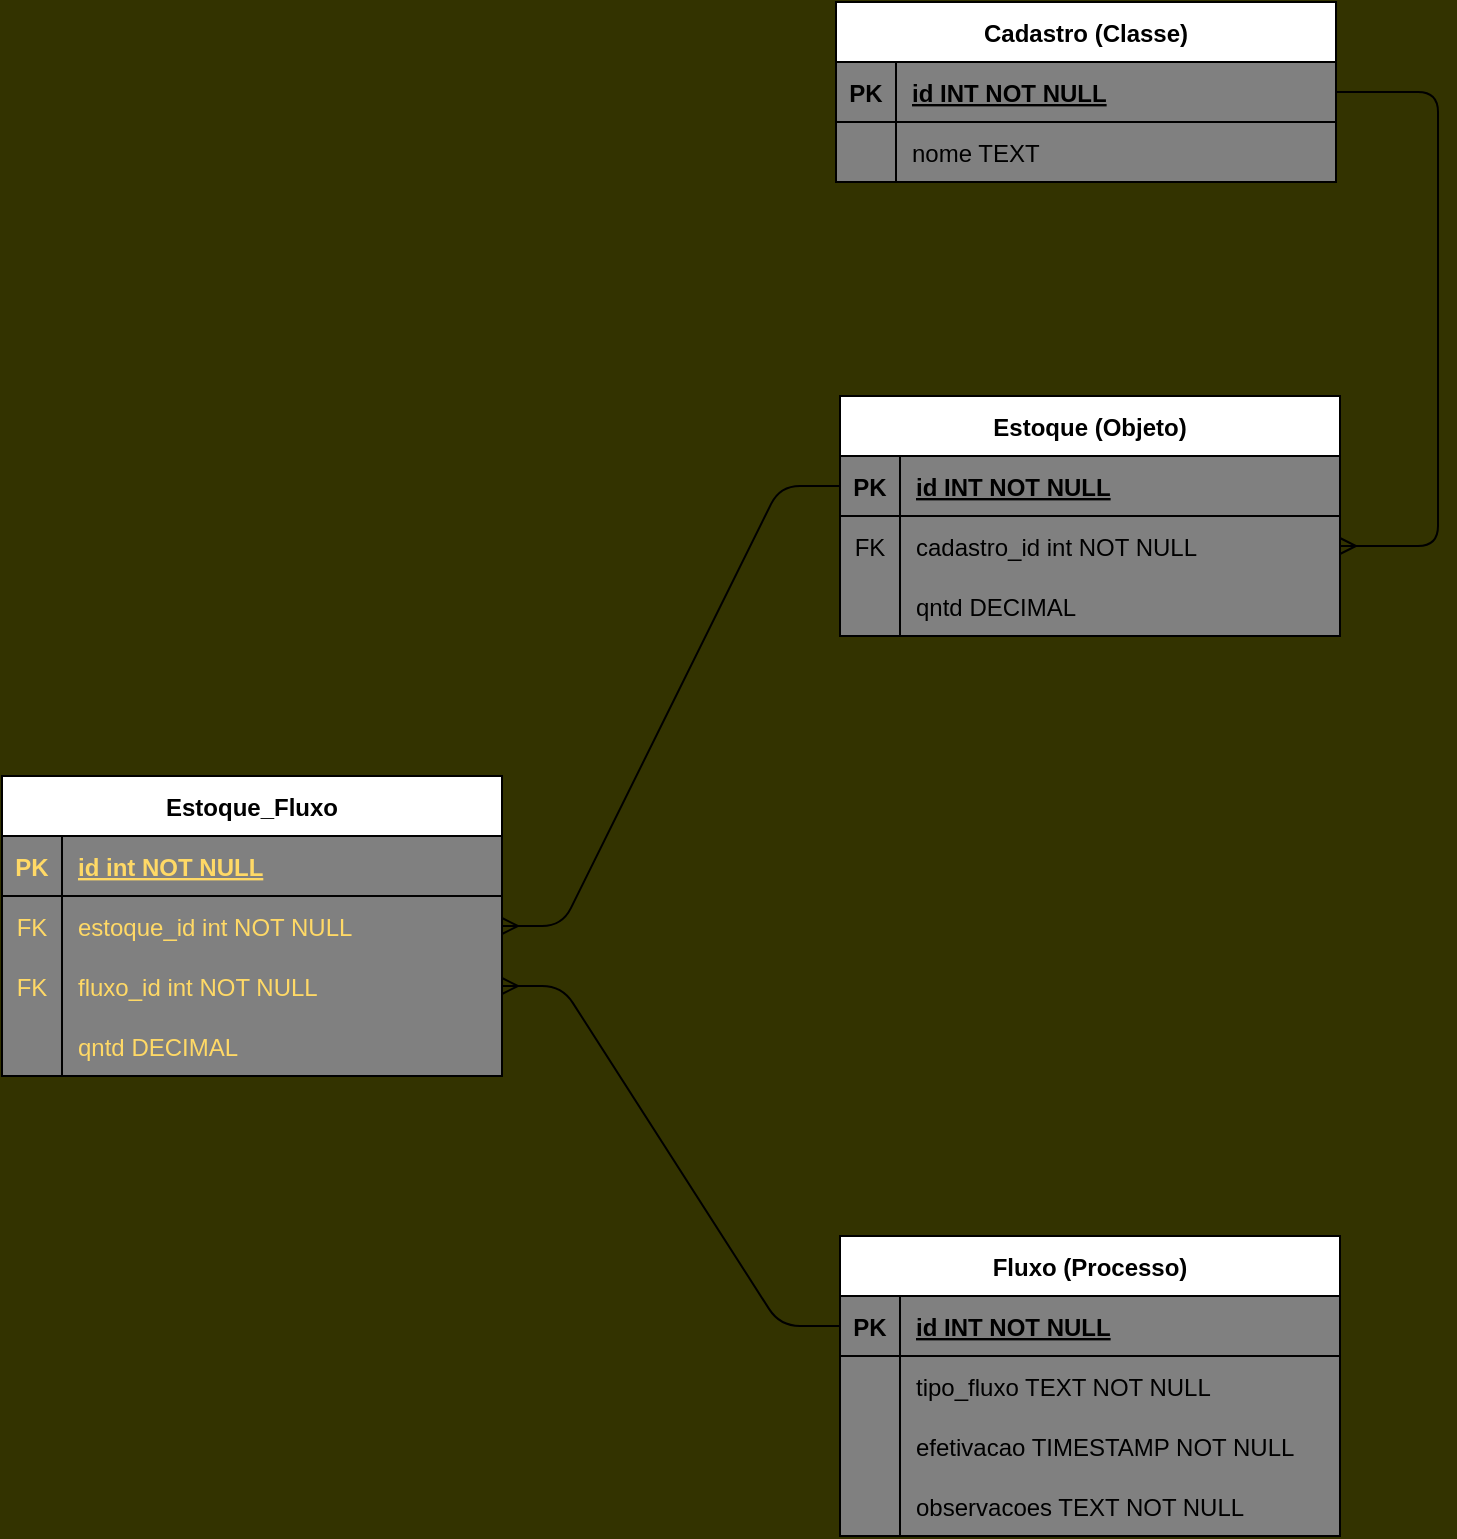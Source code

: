 <mxfile version="21.2.8" type="device" pages="2">
  <diagram id="R2lEEEUBdFMjLlhIrx00" name="Processo Abstrato">
    <mxGraphModel dx="1834" dy="844" grid="0" gridSize="10" guides="1" tooltips="1" connect="1" arrows="1" fold="1" page="0" pageScale="1" pageWidth="850" pageHeight="1100" background="#333300" math="0" shadow="0" extFonts="Permanent Marker^https://fonts.googleapis.com/css?family=Permanent+Marker">
      <root>
        <mxCell id="0" />
        <mxCell id="1" parent="0" />
        <mxCell id="hpqMUjvzuDncwAomdoij-1" value="" style="edgeStyle=entityRelationEdgeStyle;endArrow=ERmany;startArrow=none;endFill=0;startFill=0;strokeColor=default;entryX=1;entryY=0.5;entryDx=0;entryDy=0;" edge="1" parent="1" source="hpqMUjvzuDncwAomdoij-27" target="hpqMUjvzuDncwAomdoij-10">
          <mxGeometry width="100" height="100" relative="1" as="geometry">
            <mxPoint x="171" y="796" as="sourcePoint" />
            <mxPoint x="271" y="696" as="targetPoint" />
          </mxGeometry>
        </mxCell>
        <mxCell id="hpqMUjvzuDncwAomdoij-2" value="" style="edgeStyle=entityRelationEdgeStyle;endArrow=none;startArrow=ERmany;endFill=0;startFill=0;exitX=1;exitY=0.5;exitDx=0;exitDy=0;entryX=0;entryY=0.5;entryDx=0;entryDy=0;" edge="1" parent="1" source="hpqMUjvzuDncwAomdoij-7" target="hpqMUjvzuDncwAomdoij-17">
          <mxGeometry width="100" height="100" relative="1" as="geometry">
            <mxPoint x="231" y="256" as="sourcePoint" />
            <mxPoint x="291" y="281" as="targetPoint" />
          </mxGeometry>
        </mxCell>
        <mxCell id="hpqMUjvzuDncwAomdoij-3" value="Estoque_Fluxo" style="shape=table;startSize=30;container=1;collapsible=1;childLayout=tableLayout;fixedRows=1;rowLines=0;fontStyle=1;align=center;resizeLast=1;strokeColor=default;swimlaneFillColor=#808080;" vertex="1" parent="1">
          <mxGeometry x="-138" y="546" width="250" height="150" as="geometry">
            <mxRectangle x="370" y="630" width="134" height="30" as="alternateBounds" />
          </mxGeometry>
        </mxCell>
        <mxCell id="hpqMUjvzuDncwAomdoij-4" value="" style="shape=partialRectangle;collapsible=0;dropTarget=0;pointerEvents=0;fillColor=none;points=[[0,0.5],[1,0.5]];portConstraint=eastwest;top=0;left=0;right=0;bottom=1;fontColor=#FFD966;" vertex="1" parent="hpqMUjvzuDncwAomdoij-3">
          <mxGeometry y="30" width="250" height="30" as="geometry" />
        </mxCell>
        <mxCell id="hpqMUjvzuDncwAomdoij-5" value="PK" style="shape=partialRectangle;overflow=hidden;connectable=0;fillColor=none;top=0;left=0;bottom=0;right=0;fontStyle=1;strokeColor=#9933FF;fontColor=#FFD966;" vertex="1" parent="hpqMUjvzuDncwAomdoij-4">
          <mxGeometry width="30" height="30" as="geometry">
            <mxRectangle width="30" height="30" as="alternateBounds" />
          </mxGeometry>
        </mxCell>
        <mxCell id="hpqMUjvzuDncwAomdoij-6" value="id int NOT NULL" style="shape=partialRectangle;overflow=hidden;connectable=0;fillColor=none;top=0;left=0;bottom=0;right=0;align=left;spacingLeft=6;fontStyle=5;fontColor=#FFD966;" vertex="1" parent="hpqMUjvzuDncwAomdoij-4">
          <mxGeometry x="30" width="220" height="30" as="geometry">
            <mxRectangle width="220" height="30" as="alternateBounds" />
          </mxGeometry>
        </mxCell>
        <mxCell id="hpqMUjvzuDncwAomdoij-7" value="" style="shape=partialRectangle;collapsible=0;dropTarget=0;pointerEvents=0;fillColor=none;points=[[0,0.5],[1,0.5]];portConstraint=eastwest;top=0;left=0;right=0;bottom=0;fontColor=#FFD966;" vertex="1" parent="hpqMUjvzuDncwAomdoij-3">
          <mxGeometry y="60" width="250" height="30" as="geometry" />
        </mxCell>
        <mxCell id="hpqMUjvzuDncwAomdoij-8" value="FK" style="shape=partialRectangle;overflow=hidden;connectable=0;fillColor=none;top=0;left=0;bottom=0;right=0;fontColor=#FFD966;" vertex="1" parent="hpqMUjvzuDncwAomdoij-7">
          <mxGeometry width="30" height="30" as="geometry">
            <mxRectangle width="30" height="30" as="alternateBounds" />
          </mxGeometry>
        </mxCell>
        <mxCell id="hpqMUjvzuDncwAomdoij-9" value="estoque_id int NOT NULL" style="shape=partialRectangle;overflow=hidden;connectable=0;fillColor=none;top=0;left=0;bottom=0;right=0;align=left;spacingLeft=6;fontColor=#FFD966;" vertex="1" parent="hpqMUjvzuDncwAomdoij-7">
          <mxGeometry x="30" width="220" height="30" as="geometry">
            <mxRectangle width="220" height="30" as="alternateBounds" />
          </mxGeometry>
        </mxCell>
        <mxCell id="hpqMUjvzuDncwAomdoij-10" value="" style="shape=partialRectangle;collapsible=0;dropTarget=0;pointerEvents=0;fillColor=none;points=[[0,0.5],[1,0.5]];portConstraint=eastwest;top=0;left=0;right=0;bottom=0;fontColor=#FFD966;" vertex="1" parent="hpqMUjvzuDncwAomdoij-3">
          <mxGeometry y="90" width="250" height="30" as="geometry" />
        </mxCell>
        <mxCell id="hpqMUjvzuDncwAomdoij-11" value="FK" style="shape=partialRectangle;overflow=hidden;connectable=0;fillColor=none;top=0;left=0;bottom=0;right=0;fontColor=#FFD966;" vertex="1" parent="hpqMUjvzuDncwAomdoij-10">
          <mxGeometry width="30" height="30" as="geometry">
            <mxRectangle width="30" height="30" as="alternateBounds" />
          </mxGeometry>
        </mxCell>
        <mxCell id="hpqMUjvzuDncwAomdoij-12" value="fluxo_id int NOT NULL" style="shape=partialRectangle;overflow=hidden;connectable=0;fillColor=none;top=0;left=0;bottom=0;right=0;align=left;spacingLeft=6;fontColor=#FFD966;" vertex="1" parent="hpqMUjvzuDncwAomdoij-10">
          <mxGeometry x="30" width="220" height="30" as="geometry">
            <mxRectangle width="220" height="30" as="alternateBounds" />
          </mxGeometry>
        </mxCell>
        <mxCell id="hpqMUjvzuDncwAomdoij-13" value="" style="shape=partialRectangle;collapsible=0;dropTarget=0;pointerEvents=0;fillColor=none;points=[[0,0.5],[1,0.5]];portConstraint=eastwest;top=0;left=0;right=0;bottom=0;fontColor=#FFD966;" vertex="1" parent="hpqMUjvzuDncwAomdoij-3">
          <mxGeometry y="120" width="250" height="30" as="geometry" />
        </mxCell>
        <mxCell id="hpqMUjvzuDncwAomdoij-14" value="" style="shape=partialRectangle;overflow=hidden;connectable=0;fillColor=none;top=0;left=0;bottom=0;right=0;fontColor=#FFD966;" vertex="1" parent="hpqMUjvzuDncwAomdoij-13">
          <mxGeometry width="30" height="30" as="geometry">
            <mxRectangle width="30" height="30" as="alternateBounds" />
          </mxGeometry>
        </mxCell>
        <mxCell id="hpqMUjvzuDncwAomdoij-15" value="qntd DECIMAL" style="shape=partialRectangle;overflow=hidden;connectable=0;fillColor=none;top=0;left=0;bottom=0;right=0;align=left;spacingLeft=6;fontColor=#FFD966;" vertex="1" parent="hpqMUjvzuDncwAomdoij-13">
          <mxGeometry x="30" width="220" height="30" as="geometry">
            <mxRectangle width="220" height="30" as="alternateBounds" />
          </mxGeometry>
        </mxCell>
        <mxCell id="hpqMUjvzuDncwAomdoij-16" value="Estoque (Objeto)" style="shape=table;startSize=30;container=1;collapsible=1;childLayout=tableLayout;fixedRows=1;rowLines=0;fontStyle=1;align=center;resizeLast=1;swimlaneFillColor=#808080;" vertex="1" parent="1">
          <mxGeometry x="281" y="356" width="250" height="120" as="geometry" />
        </mxCell>
        <mxCell id="hpqMUjvzuDncwAomdoij-17" value="" style="shape=partialRectangle;collapsible=0;dropTarget=0;pointerEvents=0;fillColor=none;points=[[0,0.5],[1,0.5]];portConstraint=eastwest;top=0;left=0;right=0;bottom=1;" vertex="1" parent="hpqMUjvzuDncwAomdoij-16">
          <mxGeometry y="30" width="250" height="30" as="geometry" />
        </mxCell>
        <mxCell id="hpqMUjvzuDncwAomdoij-18" value="PK" style="shape=partialRectangle;overflow=hidden;connectable=0;fillColor=none;top=0;left=0;bottom=0;right=0;fontStyle=1;" vertex="1" parent="hpqMUjvzuDncwAomdoij-17">
          <mxGeometry width="30" height="30" as="geometry">
            <mxRectangle width="30" height="30" as="alternateBounds" />
          </mxGeometry>
        </mxCell>
        <mxCell id="hpqMUjvzuDncwAomdoij-19" value="id INT NOT NULL " style="shape=partialRectangle;overflow=hidden;connectable=0;fillColor=none;top=0;left=0;bottom=0;right=0;align=left;spacingLeft=6;fontStyle=5;" vertex="1" parent="hpqMUjvzuDncwAomdoij-17">
          <mxGeometry x="30" width="220" height="30" as="geometry">
            <mxRectangle width="220" height="30" as="alternateBounds" />
          </mxGeometry>
        </mxCell>
        <mxCell id="hpqMUjvzuDncwAomdoij-20" value="" style="shape=partialRectangle;collapsible=0;dropTarget=0;pointerEvents=0;fillColor=none;points=[[0,0.5],[1,0.5]];portConstraint=eastwest;top=0;left=0;right=0;bottom=0;" vertex="1" parent="hpqMUjvzuDncwAomdoij-16">
          <mxGeometry y="60" width="250" height="30" as="geometry" />
        </mxCell>
        <mxCell id="hpqMUjvzuDncwAomdoij-21" value="FK" style="shape=partialRectangle;overflow=hidden;connectable=0;fillColor=none;top=0;left=0;bottom=0;right=0;" vertex="1" parent="hpqMUjvzuDncwAomdoij-20">
          <mxGeometry width="30" height="30" as="geometry">
            <mxRectangle width="30" height="30" as="alternateBounds" />
          </mxGeometry>
        </mxCell>
        <mxCell id="hpqMUjvzuDncwAomdoij-22" value="cadastro_id int NOT NULL" style="shape=partialRectangle;overflow=hidden;connectable=0;fillColor=none;top=0;left=0;bottom=0;right=0;align=left;spacingLeft=6;" vertex="1" parent="hpqMUjvzuDncwAomdoij-20">
          <mxGeometry x="30" width="220" height="30" as="geometry">
            <mxRectangle width="220" height="30" as="alternateBounds" />
          </mxGeometry>
        </mxCell>
        <mxCell id="hpqMUjvzuDncwAomdoij-23" style="shape=partialRectangle;collapsible=0;dropTarget=0;pointerEvents=0;fillColor=none;points=[[0,0.5],[1,0.5]];portConstraint=eastwest;top=0;left=0;right=0;bottom=0;" vertex="1" parent="hpqMUjvzuDncwAomdoij-16">
          <mxGeometry y="90" width="250" height="30" as="geometry" />
        </mxCell>
        <mxCell id="hpqMUjvzuDncwAomdoij-24" style="shape=partialRectangle;overflow=hidden;connectable=0;fillColor=none;top=0;left=0;bottom=0;right=0;" vertex="1" parent="hpqMUjvzuDncwAomdoij-23">
          <mxGeometry width="30" height="30" as="geometry">
            <mxRectangle width="30" height="30" as="alternateBounds" />
          </mxGeometry>
        </mxCell>
        <mxCell id="hpqMUjvzuDncwAomdoij-25" value="qntd DECIMAL" style="shape=partialRectangle;overflow=hidden;connectable=0;fillColor=none;top=0;left=0;bottom=0;right=0;align=left;spacingLeft=6;" vertex="1" parent="hpqMUjvzuDncwAomdoij-23">
          <mxGeometry x="30" width="220" height="30" as="geometry">
            <mxRectangle width="220" height="30" as="alternateBounds" />
          </mxGeometry>
        </mxCell>
        <mxCell id="hpqMUjvzuDncwAomdoij-26" value="Fluxo (Processo)" style="shape=table;startSize=30;container=1;collapsible=1;childLayout=tableLayout;fixedRows=1;rowLines=0;fontStyle=1;align=center;resizeLast=1;swimlaneFillColor=#808080;" vertex="1" parent="1">
          <mxGeometry x="281" y="776" width="250" height="150" as="geometry" />
        </mxCell>
        <mxCell id="hpqMUjvzuDncwAomdoij-27" value="" style="shape=partialRectangle;collapsible=0;dropTarget=0;pointerEvents=0;fillColor=none;points=[[0,0.5],[1,0.5]];portConstraint=eastwest;top=0;left=0;right=0;bottom=1;" vertex="1" parent="hpqMUjvzuDncwAomdoij-26">
          <mxGeometry y="30" width="250" height="30" as="geometry" />
        </mxCell>
        <mxCell id="hpqMUjvzuDncwAomdoij-28" value="PK" style="shape=partialRectangle;overflow=hidden;connectable=0;fillColor=none;top=0;left=0;bottom=0;right=0;fontStyle=1;" vertex="1" parent="hpqMUjvzuDncwAomdoij-27">
          <mxGeometry width="30" height="30" as="geometry">
            <mxRectangle width="30" height="30" as="alternateBounds" />
          </mxGeometry>
        </mxCell>
        <mxCell id="hpqMUjvzuDncwAomdoij-29" value="id INT NOT NULL " style="shape=partialRectangle;overflow=hidden;connectable=0;fillColor=none;top=0;left=0;bottom=0;right=0;align=left;spacingLeft=6;fontStyle=5;" vertex="1" parent="hpqMUjvzuDncwAomdoij-27">
          <mxGeometry x="30" width="220" height="30" as="geometry">
            <mxRectangle width="220" height="30" as="alternateBounds" />
          </mxGeometry>
        </mxCell>
        <mxCell id="hpqMUjvzuDncwAomdoij-30" value="" style="shape=partialRectangle;collapsible=0;dropTarget=0;pointerEvents=0;fillColor=none;points=[[0,0.5],[1,0.5]];portConstraint=eastwest;top=0;left=0;right=0;bottom=0;" vertex="1" parent="hpqMUjvzuDncwAomdoij-26">
          <mxGeometry y="60" width="250" height="30" as="geometry" />
        </mxCell>
        <mxCell id="hpqMUjvzuDncwAomdoij-31" value="" style="shape=partialRectangle;overflow=hidden;connectable=0;fillColor=none;top=0;left=0;bottom=0;right=0;" vertex="1" parent="hpqMUjvzuDncwAomdoij-30">
          <mxGeometry width="30" height="30" as="geometry">
            <mxRectangle width="30" height="30" as="alternateBounds" />
          </mxGeometry>
        </mxCell>
        <mxCell id="hpqMUjvzuDncwAomdoij-32" value="tipo_fluxo TEXT NOT NULL" style="shape=partialRectangle;overflow=hidden;connectable=0;fillColor=none;top=0;left=0;bottom=0;right=0;align=left;spacingLeft=6;" vertex="1" parent="hpqMUjvzuDncwAomdoij-30">
          <mxGeometry x="30" width="220" height="30" as="geometry">
            <mxRectangle width="220" height="30" as="alternateBounds" />
          </mxGeometry>
        </mxCell>
        <mxCell id="hpqMUjvzuDncwAomdoij-33" value="" style="shape=partialRectangle;collapsible=0;dropTarget=0;pointerEvents=0;fillColor=none;points=[[0,0.5],[1,0.5]];portConstraint=eastwest;top=0;left=0;right=0;bottom=0;" vertex="1" parent="hpqMUjvzuDncwAomdoij-26">
          <mxGeometry y="90" width="250" height="30" as="geometry" />
        </mxCell>
        <mxCell id="hpqMUjvzuDncwAomdoij-34" value="" style="shape=partialRectangle;overflow=hidden;connectable=0;fillColor=none;top=0;left=0;bottom=0;right=0;" vertex="1" parent="hpqMUjvzuDncwAomdoij-33">
          <mxGeometry width="30" height="30" as="geometry">
            <mxRectangle width="30" height="30" as="alternateBounds" />
          </mxGeometry>
        </mxCell>
        <mxCell id="hpqMUjvzuDncwAomdoij-35" value="efetivacao TIMESTAMP NOT NULL" style="shape=partialRectangle;overflow=hidden;connectable=0;fillColor=none;top=0;left=0;bottom=0;right=0;align=left;spacingLeft=6;" vertex="1" parent="hpqMUjvzuDncwAomdoij-33">
          <mxGeometry x="30" width="220" height="30" as="geometry">
            <mxRectangle width="220" height="30" as="alternateBounds" />
          </mxGeometry>
        </mxCell>
        <mxCell id="hpqMUjvzuDncwAomdoij-36" value="" style="shape=partialRectangle;collapsible=0;dropTarget=0;pointerEvents=0;fillColor=none;points=[[0,0.5],[1,0.5]];portConstraint=eastwest;top=0;left=0;right=0;bottom=0;" vertex="1" parent="hpqMUjvzuDncwAomdoij-26">
          <mxGeometry y="120" width="250" height="30" as="geometry" />
        </mxCell>
        <mxCell id="hpqMUjvzuDncwAomdoij-37" value="" style="shape=partialRectangle;overflow=hidden;connectable=0;fillColor=none;top=0;left=0;bottom=0;right=0;" vertex="1" parent="hpqMUjvzuDncwAomdoij-36">
          <mxGeometry width="30" height="30" as="geometry">
            <mxRectangle width="30" height="30" as="alternateBounds" />
          </mxGeometry>
        </mxCell>
        <mxCell id="hpqMUjvzuDncwAomdoij-38" value="observacoes TEXT NOT NULL" style="shape=partialRectangle;overflow=hidden;connectable=0;fillColor=none;top=0;left=0;bottom=0;right=0;align=left;spacingLeft=6;" vertex="1" parent="hpqMUjvzuDncwAomdoij-36">
          <mxGeometry x="30" width="220" height="30" as="geometry">
            <mxRectangle width="220" height="30" as="alternateBounds" />
          </mxGeometry>
        </mxCell>
        <mxCell id="hpqMUjvzuDncwAomdoij-51" value="Cadastro (Classe)" style="shape=table;startSize=30;container=1;collapsible=1;childLayout=tableLayout;fixedRows=1;rowLines=0;fontStyle=1;align=center;resizeLast=1;swimlaneFillColor=#808080;" vertex="1" parent="1">
          <mxGeometry x="279" y="159" width="250" height="90" as="geometry" />
        </mxCell>
        <mxCell id="hpqMUjvzuDncwAomdoij-52" value="" style="shape=partialRectangle;collapsible=0;dropTarget=0;pointerEvents=0;fillColor=none;points=[[0,0.5],[1,0.5]];portConstraint=eastwest;top=0;left=0;right=0;bottom=1;" vertex="1" parent="hpqMUjvzuDncwAomdoij-51">
          <mxGeometry y="30" width="250" height="30" as="geometry" />
        </mxCell>
        <mxCell id="hpqMUjvzuDncwAomdoij-53" value="PK" style="shape=partialRectangle;overflow=hidden;connectable=0;fillColor=none;top=0;left=0;bottom=0;right=0;fontStyle=1;" vertex="1" parent="hpqMUjvzuDncwAomdoij-52">
          <mxGeometry width="30" height="30" as="geometry">
            <mxRectangle width="30" height="30" as="alternateBounds" />
          </mxGeometry>
        </mxCell>
        <mxCell id="hpqMUjvzuDncwAomdoij-54" value="id INT NOT NULL " style="shape=partialRectangle;overflow=hidden;connectable=0;fillColor=none;top=0;left=0;bottom=0;right=0;align=left;spacingLeft=6;fontStyle=5;" vertex="1" parent="hpqMUjvzuDncwAomdoij-52">
          <mxGeometry x="30" width="220" height="30" as="geometry">
            <mxRectangle width="220" height="30" as="alternateBounds" />
          </mxGeometry>
        </mxCell>
        <mxCell id="hpqMUjvzuDncwAomdoij-61" value="" style="shape=partialRectangle;collapsible=0;dropTarget=0;pointerEvents=0;fillColor=none;points=[[0,0.5],[1,0.5]];portConstraint=eastwest;top=0;left=0;right=0;bottom=0;" vertex="1" parent="hpqMUjvzuDncwAomdoij-51">
          <mxGeometry y="60" width="250" height="30" as="geometry" />
        </mxCell>
        <mxCell id="hpqMUjvzuDncwAomdoij-62" value="" style="shape=partialRectangle;overflow=hidden;connectable=0;fillColor=none;top=0;left=0;bottom=0;right=0;" vertex="1" parent="hpqMUjvzuDncwAomdoij-61">
          <mxGeometry width="30" height="30" as="geometry">
            <mxRectangle width="30" height="30" as="alternateBounds" />
          </mxGeometry>
        </mxCell>
        <mxCell id="hpqMUjvzuDncwAomdoij-63" value="nome TEXT" style="shape=partialRectangle;overflow=hidden;connectable=0;fillColor=none;top=0;left=0;bottom=0;right=0;align=left;spacingLeft=6;" vertex="1" parent="hpqMUjvzuDncwAomdoij-61">
          <mxGeometry x="30" width="220" height="30" as="geometry">
            <mxRectangle width="220" height="30" as="alternateBounds" />
          </mxGeometry>
        </mxCell>
        <mxCell id="hpqMUjvzuDncwAomdoij-64" style="shape=connector;rounded=1;hachureGap=4;orthogonalLoop=1;jettySize=auto;html=1;exitX=1;exitY=0.5;exitDx=0;exitDy=0;entryX=1;entryY=0.5;entryDx=0;entryDy=0;labelBackgroundColor=default;strokeColor=default;fontFamily=Helvetica;fontSource=https%3A%2F%2Ffonts.googleapis.com%2Fcss%3Ffamily%3DArchitects%2BDaughter;fontSize=11;fontColor=default;startArrow=ERmany;startFill=0;endArrow=none;endFill=0;edgeStyle=orthogonalEdgeStyle;" edge="1" parent="1" source="hpqMUjvzuDncwAomdoij-20" target="hpqMUjvzuDncwAomdoij-52">
          <mxGeometry relative="1" as="geometry">
            <Array as="points">
              <mxPoint x="580" y="431" />
              <mxPoint x="580" y="204" />
            </Array>
          </mxGeometry>
        </mxCell>
      </root>
    </mxGraphModel>
  </diagram>
  <diagram id="pJq2OL8xREcLs-pAG5hc" name="Processo Compra">
    <mxGraphModel dx="1595" dy="703" grid="0" gridSize="10" guides="1" tooltips="1" connect="1" arrows="1" fold="1" page="0" pageScale="1" pageWidth="827" pageHeight="1169" background="#410707" math="0" shadow="0">
      <root>
        <mxCell id="0" />
        <mxCell id="1" parent="0" />
        <mxCell id="k7OSOLT8JFBl3WETkoVj-1" value="" style="edgeStyle=entityRelationEdgeStyle;endArrow=ERmany;startArrow=none;endFill=0;startFill=0;strokeColor=default;entryX=1;entryY=0.5;entryDx=0;entryDy=0;exitX=1;exitY=0.5;exitDx=0;exitDy=0;" edge="1" parent="1" source="k7OSOLT8JFBl3WETkoVj-27" target="k7OSOLT8JFBl3WETkoVj-10">
          <mxGeometry width="100" height="100" relative="1" as="geometry">
            <mxPoint x="637" y="861" as="sourcePoint" />
            <mxPoint x="737" y="761" as="targetPoint" />
          </mxGeometry>
        </mxCell>
        <mxCell id="k7OSOLT8JFBl3WETkoVj-2" value="" style="edgeStyle=entityRelationEdgeStyle;endArrow=none;startArrow=ERmany;endFill=0;startFill=0;exitX=1;exitY=0.5;exitDx=0;exitDy=0;entryX=0;entryY=0.5;entryDx=0;entryDy=0;" edge="1" parent="1" source="k7OSOLT8JFBl3WETkoVj-7" target="k7OSOLT8JFBl3WETkoVj-17">
          <mxGeometry width="100" height="100" relative="1" as="geometry">
            <mxPoint x="697" y="321" as="sourcePoint" />
            <mxPoint x="757" y="346" as="targetPoint" />
          </mxGeometry>
        </mxCell>
        <mxCell id="k7OSOLT8JFBl3WETkoVj-3" value="Estoque_Compra" style="shape=table;startSize=30;container=1;collapsible=1;childLayout=tableLayout;fixedRows=1;rowLines=0;fontStyle=1;align=center;resizeLast=1;strokeColor=default;swimlaneFillColor=#808080;" vertex="1" parent="1">
          <mxGeometry x="328" y="611" width="250" height="180" as="geometry">
            <mxRectangle x="370" y="630" width="134" height="30" as="alternateBounds" />
          </mxGeometry>
        </mxCell>
        <mxCell id="k7OSOLT8JFBl3WETkoVj-4" value="" style="shape=partialRectangle;collapsible=0;dropTarget=0;pointerEvents=0;fillColor=none;points=[[0,0.5],[1,0.5]];portConstraint=eastwest;top=0;left=0;right=0;bottom=1;fontColor=#FFFFFF;" vertex="1" parent="k7OSOLT8JFBl3WETkoVj-3">
          <mxGeometry y="30" width="250" height="30" as="geometry" />
        </mxCell>
        <mxCell id="k7OSOLT8JFBl3WETkoVj-5" value="PK" style="shape=partialRectangle;overflow=hidden;connectable=0;fillColor=none;top=0;left=0;bottom=0;right=0;fontStyle=1;strokeColor=#9933FF;fontColor=#FFFFFF;" vertex="1" parent="k7OSOLT8JFBl3WETkoVj-4">
          <mxGeometry width="30" height="30" as="geometry">
            <mxRectangle width="30" height="30" as="alternateBounds" />
          </mxGeometry>
        </mxCell>
        <mxCell id="k7OSOLT8JFBl3WETkoVj-6" value="id int NOT NULL" style="shape=partialRectangle;overflow=hidden;connectable=0;fillColor=none;top=0;left=0;bottom=0;right=0;align=left;spacingLeft=6;fontStyle=5;fontColor=#FFFFFF;" vertex="1" parent="k7OSOLT8JFBl3WETkoVj-4">
          <mxGeometry x="30" width="220" height="30" as="geometry">
            <mxRectangle width="220" height="30" as="alternateBounds" />
          </mxGeometry>
        </mxCell>
        <mxCell id="k7OSOLT8JFBl3WETkoVj-7" value="" style="shape=partialRectangle;collapsible=0;dropTarget=0;pointerEvents=0;fillColor=none;points=[[0,0.5],[1,0.5]];portConstraint=eastwest;top=0;left=0;right=0;bottom=0;fontColor=#FFFFFF;" vertex="1" parent="k7OSOLT8JFBl3WETkoVj-3">
          <mxGeometry y="60" width="250" height="30" as="geometry" />
        </mxCell>
        <mxCell id="k7OSOLT8JFBl3WETkoVj-8" value="FK" style="shape=partialRectangle;overflow=hidden;connectable=0;fillColor=none;top=0;left=0;bottom=0;right=0;fontColor=#FFFFFF;" vertex="1" parent="k7OSOLT8JFBl3WETkoVj-7">
          <mxGeometry width="30" height="30" as="geometry">
            <mxRectangle width="30" height="30" as="alternateBounds" />
          </mxGeometry>
        </mxCell>
        <mxCell id="k7OSOLT8JFBl3WETkoVj-9" value="estoque_id INT NOT NULL" style="shape=partialRectangle;overflow=hidden;connectable=0;fillColor=none;top=0;left=0;bottom=0;right=0;align=left;spacingLeft=6;fontColor=#FFFFFF;" vertex="1" parent="k7OSOLT8JFBl3WETkoVj-7">
          <mxGeometry x="30" width="220" height="30" as="geometry">
            <mxRectangle width="220" height="30" as="alternateBounds" />
          </mxGeometry>
        </mxCell>
        <mxCell id="k7OSOLT8JFBl3WETkoVj-10" value="" style="shape=partialRectangle;collapsible=0;dropTarget=0;pointerEvents=0;fillColor=none;points=[[0,0.5],[1,0.5]];portConstraint=eastwest;top=0;left=0;right=0;bottom=0;fontColor=#FFFFFF;" vertex="1" parent="k7OSOLT8JFBl3WETkoVj-3">
          <mxGeometry y="90" width="250" height="30" as="geometry" />
        </mxCell>
        <mxCell id="k7OSOLT8JFBl3WETkoVj-11" value="FK" style="shape=partialRectangle;overflow=hidden;connectable=0;fillColor=none;top=0;left=0;bottom=0;right=0;fontColor=#FFFFFF;" vertex="1" parent="k7OSOLT8JFBl3WETkoVj-10">
          <mxGeometry width="30" height="30" as="geometry">
            <mxRectangle width="30" height="30" as="alternateBounds" />
          </mxGeometry>
        </mxCell>
        <mxCell id="k7OSOLT8JFBl3WETkoVj-12" value="compra_id INT NOT NULL" style="shape=partialRectangle;overflow=hidden;connectable=0;fillColor=none;top=0;left=0;bottom=0;right=0;align=left;spacingLeft=6;fontColor=#FFFFFF;" vertex="1" parent="k7OSOLT8JFBl3WETkoVj-10">
          <mxGeometry x="30" width="220" height="30" as="geometry">
            <mxRectangle width="220" height="30" as="alternateBounds" />
          </mxGeometry>
        </mxCell>
        <mxCell id="k7OSOLT8JFBl3WETkoVj-13" value="" style="shape=partialRectangle;collapsible=0;dropTarget=0;pointerEvents=0;fillColor=none;points=[[0,0.5],[1,0.5]];portConstraint=eastwest;top=0;left=0;right=0;bottom=0;fontColor=#FFFFFF;" vertex="1" parent="k7OSOLT8JFBl3WETkoVj-3">
          <mxGeometry y="120" width="250" height="30" as="geometry" />
        </mxCell>
        <mxCell id="k7OSOLT8JFBl3WETkoVj-14" value="" style="shape=partialRectangle;overflow=hidden;connectable=0;fillColor=none;top=0;left=0;bottom=0;right=0;fontColor=#FFFFFF;" vertex="1" parent="k7OSOLT8JFBl3WETkoVj-13">
          <mxGeometry width="30" height="30" as="geometry">
            <mxRectangle width="30" height="30" as="alternateBounds" />
          </mxGeometry>
        </mxCell>
        <mxCell id="k7OSOLT8JFBl3WETkoVj-15" value="qntd DECIMAL NOT NULL" style="shape=partialRectangle;overflow=hidden;connectable=0;fillColor=none;top=0;left=0;bottom=0;right=0;align=left;spacingLeft=6;fontColor=#FFFFFF;" vertex="1" parent="k7OSOLT8JFBl3WETkoVj-13">
          <mxGeometry x="30" width="220" height="30" as="geometry">
            <mxRectangle width="220" height="30" as="alternateBounds" />
          </mxGeometry>
        </mxCell>
        <mxCell id="k7OSOLT8JFBl3WETkoVj-47" style="shape=partialRectangle;collapsible=0;dropTarget=0;pointerEvents=0;fillColor=none;points=[[0,0.5],[1,0.5]];portConstraint=eastwest;top=0;left=0;right=0;bottom=0;fontColor=#FFFFFF;" vertex="1" parent="k7OSOLT8JFBl3WETkoVj-3">
          <mxGeometry y="150" width="250" height="30" as="geometry" />
        </mxCell>
        <mxCell id="k7OSOLT8JFBl3WETkoVj-48" style="shape=partialRectangle;overflow=hidden;connectable=0;fillColor=none;top=0;left=0;bottom=0;right=0;fontColor=#FFFFFF;" vertex="1" parent="k7OSOLT8JFBl3WETkoVj-47">
          <mxGeometry width="30" height="30" as="geometry">
            <mxRectangle width="30" height="30" as="alternateBounds" />
          </mxGeometry>
        </mxCell>
        <mxCell id="k7OSOLT8JFBl3WETkoVj-49" value="custo_estoque DECIMAL NOT NULL" style="shape=partialRectangle;overflow=hidden;connectable=0;fillColor=none;top=0;left=0;bottom=0;right=0;align=left;spacingLeft=6;fontColor=#FFFFFF;" vertex="1" parent="k7OSOLT8JFBl3WETkoVj-47">
          <mxGeometry x="30" width="220" height="30" as="geometry">
            <mxRectangle width="220" height="30" as="alternateBounds" />
          </mxGeometry>
        </mxCell>
        <mxCell id="k7OSOLT8JFBl3WETkoVj-16" value="Estoque" style="shape=table;startSize=30;container=1;collapsible=1;childLayout=tableLayout;fixedRows=1;rowLines=0;fontStyle=1;align=center;resizeLast=1;swimlaneFillColor=#808080;" vertex="1" parent="1">
          <mxGeometry x="638" y="286" width="250" height="360" as="geometry" />
        </mxCell>
        <mxCell id="k7OSOLT8JFBl3WETkoVj-17" value="" style="shape=partialRectangle;collapsible=0;dropTarget=0;pointerEvents=0;fillColor=none;points=[[0,0.5],[1,0.5]];portConstraint=eastwest;top=0;left=0;right=0;bottom=1;" vertex="1" parent="k7OSOLT8JFBl3WETkoVj-16">
          <mxGeometry y="30" width="250" height="30" as="geometry" />
        </mxCell>
        <mxCell id="k7OSOLT8JFBl3WETkoVj-18" value="PK" style="shape=partialRectangle;overflow=hidden;connectable=0;fillColor=none;top=0;left=0;bottom=0;right=0;fontStyle=1;" vertex="1" parent="k7OSOLT8JFBl3WETkoVj-17">
          <mxGeometry width="30" height="30" as="geometry">
            <mxRectangle width="30" height="30" as="alternateBounds" />
          </mxGeometry>
        </mxCell>
        <mxCell id="k7OSOLT8JFBl3WETkoVj-19" value="id INT NOT NULL " style="shape=partialRectangle;overflow=hidden;connectable=0;fillColor=none;top=0;left=0;bottom=0;right=0;align=left;spacingLeft=6;fontStyle=5;" vertex="1" parent="k7OSOLT8JFBl3WETkoVj-17">
          <mxGeometry x="30" width="220" height="30" as="geometry">
            <mxRectangle width="220" height="30" as="alternateBounds" />
          </mxGeometry>
        </mxCell>
        <mxCell id="k7OSOLT8JFBl3WETkoVj-20" value="" style="shape=partialRectangle;collapsible=0;dropTarget=0;pointerEvents=0;fillColor=none;points=[[0,0.5],[1,0.5]];portConstraint=eastwest;top=0;left=0;right=0;bottom=0;" vertex="1" parent="k7OSOLT8JFBl3WETkoVj-16">
          <mxGeometry y="60" width="250" height="30" as="geometry" />
        </mxCell>
        <mxCell id="k7OSOLT8JFBl3WETkoVj-21" value="FK" style="shape=partialRectangle;overflow=hidden;connectable=0;fillColor=none;top=0;left=0;bottom=0;right=0;" vertex="1" parent="k7OSOLT8JFBl3WETkoVj-20">
          <mxGeometry width="30" height="30" as="geometry">
            <mxRectangle width="30" height="30" as="alternateBounds" />
          </mxGeometry>
        </mxCell>
        <mxCell id="k7OSOLT8JFBl3WETkoVj-22" value="produto_id INT NOT NULL" style="shape=partialRectangle;overflow=hidden;connectable=0;fillColor=none;top=0;left=0;bottom=0;right=0;align=left;spacingLeft=6;" vertex="1" parent="k7OSOLT8JFBl3WETkoVj-20">
          <mxGeometry x="30" width="220" height="30" as="geometry">
            <mxRectangle width="220" height="30" as="alternateBounds" />
          </mxGeometry>
        </mxCell>
        <mxCell id="k7OSOLT8JFBl3WETkoVj-23" style="shape=partialRectangle;collapsible=0;dropTarget=0;pointerEvents=0;fillColor=none;points=[[0,0.5],[1,0.5]];portConstraint=eastwest;top=0;left=0;right=0;bottom=0;" vertex="1" parent="k7OSOLT8JFBl3WETkoVj-16">
          <mxGeometry y="90" width="250" height="30" as="geometry" />
        </mxCell>
        <mxCell id="k7OSOLT8JFBl3WETkoVj-24" style="shape=partialRectangle;overflow=hidden;connectable=0;fillColor=none;top=0;left=0;bottom=0;right=0;" vertex="1" parent="k7OSOLT8JFBl3WETkoVj-23">
          <mxGeometry width="30" height="30" as="geometry">
            <mxRectangle width="30" height="30" as="alternateBounds" />
          </mxGeometry>
        </mxCell>
        <mxCell id="k7OSOLT8JFBl3WETkoVj-25" value="qntd INT NOT NULL" style="shape=partialRectangle;overflow=hidden;connectable=0;fillColor=none;top=0;left=0;bottom=0;right=0;align=left;spacingLeft=6;fontStyle=1;fontColor=#FF8000;" vertex="1" parent="k7OSOLT8JFBl3WETkoVj-23">
          <mxGeometry x="30" width="220" height="30" as="geometry">
            <mxRectangle width="220" height="30" as="alternateBounds" />
          </mxGeometry>
        </mxCell>
        <mxCell id="k7OSOLT8JFBl3WETkoVj-124" style="shape=partialRectangle;collapsible=0;dropTarget=0;pointerEvents=0;fillColor=none;points=[[0,0.5],[1,0.5]];portConstraint=eastwest;top=0;left=0;right=0;bottom=0;" vertex="1" parent="k7OSOLT8JFBl3WETkoVj-16">
          <mxGeometry y="120" width="250" height="30" as="geometry" />
        </mxCell>
        <mxCell id="k7OSOLT8JFBl3WETkoVj-125" style="shape=partialRectangle;overflow=hidden;connectable=0;fillColor=none;top=0;left=0;bottom=0;right=0;" vertex="1" parent="k7OSOLT8JFBl3WETkoVj-124">
          <mxGeometry width="30" height="30" as="geometry">
            <mxRectangle width="30" height="30" as="alternateBounds" />
          </mxGeometry>
        </mxCell>
        <mxCell id="k7OSOLT8JFBl3WETkoVj-126" value="custo DECIMAL NOT NULL" style="shape=partialRectangle;overflow=hidden;connectable=0;fillColor=none;top=0;left=0;bottom=0;right=0;align=left;spacingLeft=6;fontColor=#FF8000;fontStyle=1" vertex="1" parent="k7OSOLT8JFBl3WETkoVj-124">
          <mxGeometry x="30" width="220" height="30" as="geometry">
            <mxRectangle width="220" height="30" as="alternateBounds" />
          </mxGeometry>
        </mxCell>
        <mxCell id="k7OSOLT8JFBl3WETkoVj-137" style="shape=partialRectangle;collapsible=0;dropTarget=0;pointerEvents=0;fillColor=none;points=[[0,0.5],[1,0.5]];portConstraint=eastwest;top=0;left=0;right=0;bottom=0;" vertex="1" parent="k7OSOLT8JFBl3WETkoVj-16">
          <mxGeometry y="150" width="250" height="30" as="geometry" />
        </mxCell>
        <mxCell id="k7OSOLT8JFBl3WETkoVj-138" style="shape=partialRectangle;overflow=hidden;connectable=0;fillColor=none;top=0;left=0;bottom=0;right=0;" vertex="1" parent="k7OSOLT8JFBl3WETkoVj-137">
          <mxGeometry width="30" height="30" as="geometry">
            <mxRectangle width="30" height="30" as="alternateBounds" />
          </mxGeometry>
        </mxCell>
        <mxCell id="k7OSOLT8JFBl3WETkoVj-139" value="preco_unitario DECIMAL" style="shape=partialRectangle;overflow=hidden;connectable=0;fillColor=none;top=0;left=0;bottom=0;right=0;align=left;spacingLeft=6;" vertex="1" parent="k7OSOLT8JFBl3WETkoVj-137">
          <mxGeometry x="30" width="220" height="30" as="geometry">
            <mxRectangle width="220" height="30" as="alternateBounds" />
          </mxGeometry>
        </mxCell>
        <mxCell id="k7OSOLT8JFBl3WETkoVj-140" style="shape=partialRectangle;collapsible=0;dropTarget=0;pointerEvents=0;fillColor=none;points=[[0,0.5],[1,0.5]];portConstraint=eastwest;top=0;left=0;right=0;bottom=0;" vertex="1" parent="k7OSOLT8JFBl3WETkoVj-16">
          <mxGeometry y="180" width="250" height="30" as="geometry" />
        </mxCell>
        <mxCell id="k7OSOLT8JFBl3WETkoVj-141" style="shape=partialRectangle;overflow=hidden;connectable=0;fillColor=none;top=0;left=0;bottom=0;right=0;" vertex="1" parent="k7OSOLT8JFBl3WETkoVj-140">
          <mxGeometry width="30" height="30" as="geometry">
            <mxRectangle width="30" height="30" as="alternateBounds" />
          </mxGeometry>
        </mxCell>
        <mxCell id="k7OSOLT8JFBl3WETkoVj-142" value="estado ENUM NOT NULL" style="shape=partialRectangle;overflow=hidden;connectable=0;fillColor=none;top=0;left=0;bottom=0;right=0;align=left;spacingLeft=6;" vertex="1" parent="k7OSOLT8JFBl3WETkoVj-140">
          <mxGeometry x="30" width="220" height="30" as="geometry">
            <mxRectangle width="220" height="30" as="alternateBounds" />
          </mxGeometry>
        </mxCell>
        <mxCell id="k7OSOLT8JFBl3WETkoVj-143" style="shape=partialRectangle;collapsible=0;dropTarget=0;pointerEvents=0;fillColor=none;points=[[0,0.5],[1,0.5]];portConstraint=eastwest;top=0;left=0;right=0;bottom=0;" vertex="1" parent="k7OSOLT8JFBl3WETkoVj-16">
          <mxGeometry y="210" width="250" height="30" as="geometry" />
        </mxCell>
        <mxCell id="k7OSOLT8JFBl3WETkoVj-144" style="shape=partialRectangle;overflow=hidden;connectable=0;fillColor=none;top=0;left=0;bottom=0;right=0;" vertex="1" parent="k7OSOLT8JFBl3WETkoVj-143">
          <mxGeometry width="30" height="30" as="geometry">
            <mxRectangle width="30" height="30" as="alternateBounds" />
          </mxGeometry>
        </mxCell>
        <mxCell id="k7OSOLT8JFBl3WETkoVj-145" value="condicao ENUM NOT NULL" style="shape=partialRectangle;overflow=hidden;connectable=0;fillColor=none;top=0;left=0;bottom=0;right=0;align=left;spacingLeft=6;" vertex="1" parent="k7OSOLT8JFBl3WETkoVj-143">
          <mxGeometry x="30" width="220" height="30" as="geometry">
            <mxRectangle width="220" height="30" as="alternateBounds" />
          </mxGeometry>
        </mxCell>
        <mxCell id="k7OSOLT8JFBl3WETkoVj-146" style="shape=partialRectangle;collapsible=0;dropTarget=0;pointerEvents=0;fillColor=none;points=[[0,0.5],[1,0.5]];portConstraint=eastwest;top=0;left=0;right=0;bottom=0;" vertex="1" parent="k7OSOLT8JFBl3WETkoVj-16">
          <mxGeometry y="240" width="250" height="30" as="geometry" />
        </mxCell>
        <mxCell id="k7OSOLT8JFBl3WETkoVj-147" style="shape=partialRectangle;overflow=hidden;connectable=0;fillColor=none;top=0;left=0;bottom=0;right=0;" vertex="1" parent="k7OSOLT8JFBl3WETkoVj-146">
          <mxGeometry width="30" height="30" as="geometry">
            <mxRectangle width="30" height="30" as="alternateBounds" />
          </mxGeometry>
        </mxCell>
        <mxCell id="k7OSOLT8JFBl3WETkoVj-148" value="origem ENUM NOT NULL" style="shape=partialRectangle;overflow=hidden;connectable=0;fillColor=none;top=0;left=0;bottom=0;right=0;align=left;spacingLeft=6;" vertex="1" parent="k7OSOLT8JFBl3WETkoVj-146">
          <mxGeometry x="30" width="220" height="30" as="geometry">
            <mxRectangle width="220" height="30" as="alternateBounds" />
          </mxGeometry>
        </mxCell>
        <mxCell id="k7OSOLT8JFBl3WETkoVj-149" style="shape=partialRectangle;collapsible=0;dropTarget=0;pointerEvents=0;fillColor=none;points=[[0,0.5],[1,0.5]];portConstraint=eastwest;top=0;left=0;right=0;bottom=0;" vertex="1" parent="k7OSOLT8JFBl3WETkoVj-16">
          <mxGeometry y="270" width="250" height="30" as="geometry" />
        </mxCell>
        <mxCell id="k7OSOLT8JFBl3WETkoVj-150" style="shape=partialRectangle;overflow=hidden;connectable=0;fillColor=none;top=0;left=0;bottom=0;right=0;" vertex="1" parent="k7OSOLT8JFBl3WETkoVj-149">
          <mxGeometry width="30" height="30" as="geometry">
            <mxRectangle width="30" height="30" as="alternateBounds" />
          </mxGeometry>
        </mxCell>
        <mxCell id="k7OSOLT8JFBl3WETkoVj-151" value="codigo_unico TEXT" style="shape=partialRectangle;overflow=hidden;connectable=0;fillColor=none;top=0;left=0;bottom=0;right=0;align=left;spacingLeft=6;" vertex="1" parent="k7OSOLT8JFBl3WETkoVj-149">
          <mxGeometry x="30" width="220" height="30" as="geometry">
            <mxRectangle width="220" height="30" as="alternateBounds" />
          </mxGeometry>
        </mxCell>
        <mxCell id="k7OSOLT8JFBl3WETkoVj-152" style="shape=partialRectangle;collapsible=0;dropTarget=0;pointerEvents=0;fillColor=none;points=[[0,0.5],[1,0.5]];portConstraint=eastwest;top=0;left=0;right=0;bottom=0;" vertex="1" parent="k7OSOLT8JFBl3WETkoVj-16">
          <mxGeometry y="300" width="250" height="30" as="geometry" />
        </mxCell>
        <mxCell id="k7OSOLT8JFBl3WETkoVj-153" style="shape=partialRectangle;overflow=hidden;connectable=0;fillColor=none;top=0;left=0;bottom=0;right=0;" vertex="1" parent="k7OSOLT8JFBl3WETkoVj-152">
          <mxGeometry width="30" height="30" as="geometry">
            <mxRectangle width="30" height="30" as="alternateBounds" />
          </mxGeometry>
        </mxCell>
        <mxCell id="k7OSOLT8JFBl3WETkoVj-154" value="outros_dados_json TEXT" style="shape=partialRectangle;overflow=hidden;connectable=0;fillColor=none;top=0;left=0;bottom=0;right=0;align=left;spacingLeft=6;" vertex="1" parent="k7OSOLT8JFBl3WETkoVj-152">
          <mxGeometry x="30" width="220" height="30" as="geometry">
            <mxRectangle width="220" height="30" as="alternateBounds" />
          </mxGeometry>
        </mxCell>
        <mxCell id="k7OSOLT8JFBl3WETkoVj-155" style="shape=partialRectangle;collapsible=0;dropTarget=0;pointerEvents=0;fillColor=none;points=[[0,0.5],[1,0.5]];portConstraint=eastwest;top=0;left=0;right=0;bottom=0;" vertex="1" parent="k7OSOLT8JFBl3WETkoVj-16">
          <mxGeometry y="330" width="250" height="30" as="geometry" />
        </mxCell>
        <mxCell id="k7OSOLT8JFBl3WETkoVj-156" style="shape=partialRectangle;overflow=hidden;connectable=0;fillColor=none;top=0;left=0;bottom=0;right=0;" vertex="1" parent="k7OSOLT8JFBl3WETkoVj-155">
          <mxGeometry width="30" height="30" as="geometry">
            <mxRectangle width="30" height="30" as="alternateBounds" />
          </mxGeometry>
        </mxCell>
        <mxCell id="k7OSOLT8JFBl3WETkoVj-157" value="observacoes TEXT" style="shape=partialRectangle;overflow=hidden;connectable=0;fillColor=none;top=0;left=0;bottom=0;right=0;align=left;spacingLeft=6;" vertex="1" parent="k7OSOLT8JFBl3WETkoVj-155">
          <mxGeometry x="30" width="220" height="30" as="geometry">
            <mxRectangle width="220" height="30" as="alternateBounds" />
          </mxGeometry>
        </mxCell>
        <mxCell id="k7OSOLT8JFBl3WETkoVj-26" value="Compra" style="shape=table;startSize=30;container=1;collapsible=1;childLayout=tableLayout;fixedRows=1;rowLines=0;fontStyle=1;align=center;resizeLast=1;swimlaneFillColor=#808080;" vertex="1" parent="1">
          <mxGeometry x="328" y="832" width="250" height="120" as="geometry" />
        </mxCell>
        <mxCell id="k7OSOLT8JFBl3WETkoVj-27" value="" style="shape=partialRectangle;collapsible=0;dropTarget=0;pointerEvents=0;fillColor=none;points=[[0,0.5],[1,0.5]];portConstraint=eastwest;top=0;left=0;right=0;bottom=1;" vertex="1" parent="k7OSOLT8JFBl3WETkoVj-26">
          <mxGeometry y="30" width="250" height="30" as="geometry" />
        </mxCell>
        <mxCell id="k7OSOLT8JFBl3WETkoVj-28" value="PK" style="shape=partialRectangle;overflow=hidden;connectable=0;fillColor=none;top=0;left=0;bottom=0;right=0;fontStyle=1;" vertex="1" parent="k7OSOLT8JFBl3WETkoVj-27">
          <mxGeometry width="30" height="30" as="geometry">
            <mxRectangle width="30" height="30" as="alternateBounds" />
          </mxGeometry>
        </mxCell>
        <mxCell id="k7OSOLT8JFBl3WETkoVj-29" value="id INT NOT NULL " style="shape=partialRectangle;overflow=hidden;connectable=0;fillColor=none;top=0;left=0;bottom=0;right=0;align=left;spacingLeft=6;fontStyle=5;" vertex="1" parent="k7OSOLT8JFBl3WETkoVj-27">
          <mxGeometry x="30" width="220" height="30" as="geometry">
            <mxRectangle width="220" height="30" as="alternateBounds" />
          </mxGeometry>
        </mxCell>
        <mxCell id="k7OSOLT8JFBl3WETkoVj-33" value="" style="shape=partialRectangle;collapsible=0;dropTarget=0;pointerEvents=0;fillColor=none;points=[[0,0.5],[1,0.5]];portConstraint=eastwest;top=0;left=0;right=0;bottom=0;" vertex="1" parent="k7OSOLT8JFBl3WETkoVj-26">
          <mxGeometry y="60" width="250" height="30" as="geometry" />
        </mxCell>
        <mxCell id="k7OSOLT8JFBl3WETkoVj-34" value="" style="shape=partialRectangle;overflow=hidden;connectable=0;fillColor=none;top=0;left=0;bottom=0;right=0;" vertex="1" parent="k7OSOLT8JFBl3WETkoVj-33">
          <mxGeometry width="30" height="30" as="geometry">
            <mxRectangle width="30" height="30" as="alternateBounds" />
          </mxGeometry>
        </mxCell>
        <mxCell id="k7OSOLT8JFBl3WETkoVj-35" value="efetivacao TIMESTAMP NOT NULL" style="shape=partialRectangle;overflow=hidden;connectable=0;fillColor=none;top=0;left=0;bottom=0;right=0;align=left;spacingLeft=6;" vertex="1" parent="k7OSOLT8JFBl3WETkoVj-33">
          <mxGeometry x="30" width="220" height="30" as="geometry">
            <mxRectangle width="220" height="30" as="alternateBounds" />
          </mxGeometry>
        </mxCell>
        <mxCell id="k7OSOLT8JFBl3WETkoVj-36" value="" style="shape=partialRectangle;collapsible=0;dropTarget=0;pointerEvents=0;fillColor=none;points=[[0,0.5],[1,0.5]];portConstraint=eastwest;top=0;left=0;right=0;bottom=0;" vertex="1" parent="k7OSOLT8JFBl3WETkoVj-26">
          <mxGeometry y="90" width="250" height="30" as="geometry" />
        </mxCell>
        <mxCell id="k7OSOLT8JFBl3WETkoVj-37" value="" style="shape=partialRectangle;overflow=hidden;connectable=0;fillColor=none;top=0;left=0;bottom=0;right=0;" vertex="1" parent="k7OSOLT8JFBl3WETkoVj-36">
          <mxGeometry width="30" height="30" as="geometry">
            <mxRectangle width="30" height="30" as="alternateBounds" />
          </mxGeometry>
        </mxCell>
        <mxCell id="k7OSOLT8JFBl3WETkoVj-38" value="observacoes TEXT NOT NULL" style="shape=partialRectangle;overflow=hidden;connectable=0;fillColor=none;top=0;left=0;bottom=0;right=0;align=left;spacingLeft=6;" vertex="1" parent="k7OSOLT8JFBl3WETkoVj-36">
          <mxGeometry x="30" width="220" height="30" as="geometry">
            <mxRectangle width="220" height="30" as="alternateBounds" />
          </mxGeometry>
        </mxCell>
        <mxCell id="k7OSOLT8JFBl3WETkoVj-39" value="Produto" style="shape=table;startSize=30;container=1;collapsible=1;childLayout=tableLayout;fixedRows=1;rowLines=0;fontStyle=1;align=center;resizeLast=1;swimlaneFillColor=#808080;" vertex="1" parent="1">
          <mxGeometry x="638" y="86" width="250" height="150" as="geometry" />
        </mxCell>
        <mxCell id="k7OSOLT8JFBl3WETkoVj-40" value="" style="shape=partialRectangle;collapsible=0;dropTarget=0;pointerEvents=0;fillColor=none;points=[[0,0.5],[1,0.5]];portConstraint=eastwest;top=0;left=0;right=0;bottom=1;" vertex="1" parent="k7OSOLT8JFBl3WETkoVj-39">
          <mxGeometry y="30" width="250" height="30" as="geometry" />
        </mxCell>
        <mxCell id="k7OSOLT8JFBl3WETkoVj-41" value="PK" style="shape=partialRectangle;overflow=hidden;connectable=0;fillColor=none;top=0;left=0;bottom=0;right=0;fontStyle=1;" vertex="1" parent="k7OSOLT8JFBl3WETkoVj-40">
          <mxGeometry width="30" height="30" as="geometry">
            <mxRectangle width="30" height="30" as="alternateBounds" />
          </mxGeometry>
        </mxCell>
        <mxCell id="k7OSOLT8JFBl3WETkoVj-42" value="id INT NOT NULL " style="shape=partialRectangle;overflow=hidden;connectable=0;fillColor=none;top=0;left=0;bottom=0;right=0;align=left;spacingLeft=6;fontStyle=5;" vertex="1" parent="k7OSOLT8JFBl3WETkoVj-40">
          <mxGeometry x="30" width="220" height="30" as="geometry">
            <mxRectangle width="220" height="30" as="alternateBounds" />
          </mxGeometry>
        </mxCell>
        <mxCell id="k7OSOLT8JFBl3WETkoVj-131" value="" style="shape=partialRectangle;collapsible=0;dropTarget=0;pointerEvents=0;fillColor=none;points=[[0,0.5],[1,0.5]];portConstraint=eastwest;top=0;left=0;right=0;bottom=0;" vertex="1" parent="k7OSOLT8JFBl3WETkoVj-39">
          <mxGeometry y="60" width="250" height="30" as="geometry" />
        </mxCell>
        <mxCell id="k7OSOLT8JFBl3WETkoVj-132" value="" style="shape=partialRectangle;overflow=hidden;connectable=0;fillColor=none;top=0;left=0;bottom=0;right=0;" vertex="1" parent="k7OSOLT8JFBl3WETkoVj-131">
          <mxGeometry width="30" height="30" as="geometry">
            <mxRectangle width="30" height="30" as="alternateBounds" />
          </mxGeometry>
        </mxCell>
        <mxCell id="k7OSOLT8JFBl3WETkoVj-133" value="nome TEXT" style="shape=partialRectangle;overflow=hidden;connectable=0;fillColor=none;top=0;left=0;bottom=0;right=0;align=left;spacingLeft=6;" vertex="1" parent="k7OSOLT8JFBl3WETkoVj-131">
          <mxGeometry x="30" width="220" height="30" as="geometry">
            <mxRectangle width="220" height="30" as="alternateBounds" />
          </mxGeometry>
        </mxCell>
        <mxCell id="k7OSOLT8JFBl3WETkoVj-134" value="" style="shape=partialRectangle;collapsible=0;dropTarget=0;pointerEvents=0;fillColor=none;points=[[0,0.5],[1,0.5]];portConstraint=eastwest;top=0;left=0;right=0;bottom=0;" vertex="1" parent="k7OSOLT8JFBl3WETkoVj-39">
          <mxGeometry y="90" width="250" height="30" as="geometry" />
        </mxCell>
        <mxCell id="k7OSOLT8JFBl3WETkoVj-135" value="" style="shape=partialRectangle;overflow=hidden;connectable=0;fillColor=none;top=0;left=0;bottom=0;right=0;" vertex="1" parent="k7OSOLT8JFBl3WETkoVj-134">
          <mxGeometry width="30" height="30" as="geometry">
            <mxRectangle width="30" height="30" as="alternateBounds" />
          </mxGeometry>
        </mxCell>
        <mxCell id="k7OSOLT8JFBl3WETkoVj-136" value="tipo_produto ENUM NOT NULL" style="shape=partialRectangle;overflow=hidden;connectable=0;fillColor=none;top=0;left=0;bottom=0;right=0;align=left;spacingLeft=6;" vertex="1" parent="k7OSOLT8JFBl3WETkoVj-134">
          <mxGeometry x="30" width="220" height="30" as="geometry">
            <mxRectangle width="220" height="30" as="alternateBounds" />
          </mxGeometry>
        </mxCell>
        <mxCell id="k7OSOLT8JFBl3WETkoVj-43" value="" style="shape=partialRectangle;collapsible=0;dropTarget=0;pointerEvents=0;fillColor=none;points=[[0,0.5],[1,0.5]];portConstraint=eastwest;top=0;left=0;right=0;bottom=0;" vertex="1" parent="k7OSOLT8JFBl3WETkoVj-39">
          <mxGeometry y="120" width="250" height="30" as="geometry" />
        </mxCell>
        <mxCell id="k7OSOLT8JFBl3WETkoVj-44" value="" style="shape=partialRectangle;overflow=hidden;connectable=0;fillColor=none;top=0;left=0;bottom=0;right=0;" vertex="1" parent="k7OSOLT8JFBl3WETkoVj-43">
          <mxGeometry width="30" height="30" as="geometry">
            <mxRectangle width="30" height="30" as="alternateBounds" />
          </mxGeometry>
        </mxCell>
        <mxCell id="k7OSOLT8JFBl3WETkoVj-45" value="categoria_id INT NOT NULL" style="shape=partialRectangle;overflow=hidden;connectable=0;fillColor=none;top=0;left=0;bottom=0;right=0;align=left;spacingLeft=6;fontColor=#FF6666;" vertex="1" parent="k7OSOLT8JFBl3WETkoVj-43">
          <mxGeometry x="30" width="220" height="30" as="geometry">
            <mxRectangle width="220" height="30" as="alternateBounds" />
          </mxGeometry>
        </mxCell>
        <mxCell id="k7OSOLT8JFBl3WETkoVj-46" style="shape=connector;rounded=1;hachureGap=4;orthogonalLoop=1;jettySize=auto;html=1;exitX=1;exitY=0.5;exitDx=0;exitDy=0;labelBackgroundColor=default;strokeColor=default;fontFamily=Helvetica;fontSource=https%3A%2F%2Ffonts.googleapis.com%2Fcss%3Ffamily%3DArchitects%2BDaughter;fontSize=11;fontColor=default;startArrow=ERmany;startFill=0;endArrow=none;endFill=0;edgeStyle=orthogonalEdgeStyle;entryX=1;entryY=0.5;entryDx=0;entryDy=0;" edge="1" parent="1" source="k7OSOLT8JFBl3WETkoVj-20" target="k7OSOLT8JFBl3WETkoVj-40">
          <mxGeometry relative="1" as="geometry">
            <Array as="points">
              <mxPoint x="968" y="361" />
              <mxPoint x="968" y="131" />
            </Array>
            <mxPoint x="903" y="162" as="targetPoint" />
          </mxGeometry>
        </mxCell>
        <mxCell id="k7OSOLT8JFBl3WETkoVj-71" value="Custo_Proporcional_Compra" style="shape=table;startSize=30;container=1;collapsible=1;childLayout=tableLayout;fixedRows=1;rowLines=0;fontStyle=1;align=center;resizeLast=1;strokeColor=default;swimlaneFillColor=#808080;" vertex="1" parent="1">
          <mxGeometry x="14" y="675" width="270" height="150" as="geometry">
            <mxRectangle x="370" y="630" width="134" height="30" as="alternateBounds" />
          </mxGeometry>
        </mxCell>
        <mxCell id="k7OSOLT8JFBl3WETkoVj-72" value="" style="shape=partialRectangle;collapsible=0;dropTarget=0;pointerEvents=0;fillColor=none;points=[[0,0.5],[1,0.5]];portConstraint=eastwest;top=0;left=0;right=0;bottom=1;fontColor=#FFFFFF;" vertex="1" parent="k7OSOLT8JFBl3WETkoVj-71">
          <mxGeometry y="30" width="270" height="30" as="geometry" />
        </mxCell>
        <mxCell id="k7OSOLT8JFBl3WETkoVj-73" value="PK" style="shape=partialRectangle;overflow=hidden;connectable=0;fillColor=none;top=0;left=0;bottom=0;right=0;fontStyle=1;strokeColor=#9933FF;fontColor=#FFFFFF;" vertex="1" parent="k7OSOLT8JFBl3WETkoVj-72">
          <mxGeometry width="30" height="30" as="geometry">
            <mxRectangle width="30" height="30" as="alternateBounds" />
          </mxGeometry>
        </mxCell>
        <mxCell id="k7OSOLT8JFBl3WETkoVj-74" value="id INT NOT NULL" style="shape=partialRectangle;overflow=hidden;connectable=0;fillColor=none;top=0;left=0;bottom=0;right=0;align=left;spacingLeft=6;fontStyle=5;fontColor=#FFFFFF;" vertex="1" parent="k7OSOLT8JFBl3WETkoVj-72">
          <mxGeometry x="30" width="240" height="30" as="geometry">
            <mxRectangle width="240" height="30" as="alternateBounds" />
          </mxGeometry>
        </mxCell>
        <mxCell id="k7OSOLT8JFBl3WETkoVj-75" value="" style="shape=partialRectangle;collapsible=0;dropTarget=0;pointerEvents=0;fillColor=none;points=[[0,0.5],[1,0.5]];portConstraint=eastwest;top=0;left=0;right=0;bottom=0;fontColor=#FFFFFF;" vertex="1" parent="k7OSOLT8JFBl3WETkoVj-71">
          <mxGeometry y="60" width="270" height="30" as="geometry" />
        </mxCell>
        <mxCell id="k7OSOLT8JFBl3WETkoVj-76" value="FK" style="shape=partialRectangle;overflow=hidden;connectable=0;fillColor=none;top=0;left=0;bottom=0;right=0;fontColor=#FFFFFF;" vertex="1" parent="k7OSOLT8JFBl3WETkoVj-75">
          <mxGeometry width="30" height="30" as="geometry">
            <mxRectangle width="30" height="30" as="alternateBounds" />
          </mxGeometry>
        </mxCell>
        <mxCell id="k7OSOLT8JFBl3WETkoVj-77" value="estoque_compra_id INT NOT NULL" style="shape=partialRectangle;overflow=hidden;connectable=0;fillColor=none;top=0;left=0;bottom=0;right=0;align=left;spacingLeft=6;fontColor=#FFFFFF;" vertex="1" parent="k7OSOLT8JFBl3WETkoVj-75">
          <mxGeometry x="30" width="240" height="30" as="geometry">
            <mxRectangle width="240" height="30" as="alternateBounds" />
          </mxGeometry>
        </mxCell>
        <mxCell id="k7OSOLT8JFBl3WETkoVj-78" value="" style="shape=partialRectangle;collapsible=0;dropTarget=0;pointerEvents=0;fillColor=none;points=[[0,0.5],[1,0.5]];portConstraint=eastwest;top=0;left=0;right=0;bottom=0;fontColor=#FFFFFF;" vertex="1" parent="k7OSOLT8JFBl3WETkoVj-71">
          <mxGeometry y="90" width="270" height="30" as="geometry" />
        </mxCell>
        <mxCell id="k7OSOLT8JFBl3WETkoVj-79" value="FK" style="shape=partialRectangle;overflow=hidden;connectable=0;fillColor=none;top=0;left=0;bottom=0;right=0;fontColor=#FFFFFF;" vertex="1" parent="k7OSOLT8JFBl3WETkoVj-78">
          <mxGeometry width="30" height="30" as="geometry">
            <mxRectangle width="30" height="30" as="alternateBounds" />
          </mxGeometry>
        </mxCell>
        <mxCell id="k7OSOLT8JFBl3WETkoVj-80" value="custo_integral_compra_id INT NOT NULL" style="shape=partialRectangle;overflow=hidden;connectable=0;fillColor=none;top=0;left=0;bottom=0;right=0;align=left;spacingLeft=6;fontColor=#FFFFFF;" vertex="1" parent="k7OSOLT8JFBl3WETkoVj-78">
          <mxGeometry x="30" width="240" height="30" as="geometry">
            <mxRectangle width="240" height="30" as="alternateBounds" />
          </mxGeometry>
        </mxCell>
        <mxCell id="k7OSOLT8JFBl3WETkoVj-87" style="shape=partialRectangle;collapsible=0;dropTarget=0;pointerEvents=0;fillColor=none;points=[[0,0.5],[1,0.5]];portConstraint=eastwest;top=0;left=0;right=0;bottom=0;fontColor=#FFFFFF;" vertex="1" parent="k7OSOLT8JFBl3WETkoVj-71">
          <mxGeometry y="120" width="270" height="30" as="geometry" />
        </mxCell>
        <mxCell id="k7OSOLT8JFBl3WETkoVj-88" style="shape=partialRectangle;overflow=hidden;connectable=0;fillColor=none;top=0;left=0;bottom=0;right=0;fontColor=#FFFFFF;" vertex="1" parent="k7OSOLT8JFBl3WETkoVj-87">
          <mxGeometry width="30" height="30" as="geometry">
            <mxRectangle width="30" height="30" as="alternateBounds" />
          </mxGeometry>
        </mxCell>
        <mxCell id="k7OSOLT8JFBl3WETkoVj-89" value="custo DECIMAL NOT NULL" style="shape=partialRectangle;overflow=hidden;connectable=0;fillColor=none;top=0;left=0;bottom=0;right=0;align=left;spacingLeft=6;fontColor=#FFFFFF;" vertex="1" parent="k7OSOLT8JFBl3WETkoVj-87">
          <mxGeometry x="30" width="240" height="30" as="geometry">
            <mxRectangle width="240" height="30" as="alternateBounds" />
          </mxGeometry>
        </mxCell>
        <mxCell id="k7OSOLT8JFBl3WETkoVj-93" style="edgeStyle=orthogonalEdgeStyle;shape=connector;rounded=1;hachureGap=4;orthogonalLoop=1;jettySize=auto;html=1;exitX=1;exitY=0.5;exitDx=0;exitDy=0;entryX=0;entryY=0.5;entryDx=0;entryDy=0;labelBackgroundColor=default;strokeColor=default;fontFamily=Helvetica;fontSource=https%3A%2F%2Ffonts.googleapis.com%2Fcss%3Ffamily%3DArchitects%2BDaughter;fontSize=12;fontColor=default;startArrow=ERmany;startFill=0;endArrow=none;endFill=0;startSize=6;" edge="1" parent="1" source="k7OSOLT8JFBl3WETkoVj-75" target="k7OSOLT8JFBl3WETkoVj-4">
          <mxGeometry relative="1" as="geometry" />
        </mxCell>
        <mxCell id="k7OSOLT8JFBl3WETkoVj-97" value="Custo_Integral_Compra" style="shape=table;startSize=30;container=1;collapsible=1;childLayout=tableLayout;fixedRows=1;rowLines=0;fontStyle=1;align=center;resizeLast=1;strokeColor=default;swimlaneFillColor=#808080;" vertex="1" parent="1">
          <mxGeometry x="6" y="889" width="250" height="150" as="geometry">
            <mxRectangle x="370" y="630" width="134" height="30" as="alternateBounds" />
          </mxGeometry>
        </mxCell>
        <mxCell id="k7OSOLT8JFBl3WETkoVj-98" value="" style="shape=partialRectangle;collapsible=0;dropTarget=0;pointerEvents=0;fillColor=none;points=[[0,0.5],[1,0.5]];portConstraint=eastwest;top=0;left=0;right=0;bottom=1;fontColor=#FFFFFF;" vertex="1" parent="k7OSOLT8JFBl3WETkoVj-97">
          <mxGeometry y="30" width="250" height="30" as="geometry" />
        </mxCell>
        <mxCell id="k7OSOLT8JFBl3WETkoVj-99" value="PK" style="shape=partialRectangle;overflow=hidden;connectable=0;fillColor=none;top=0;left=0;bottom=0;right=0;fontStyle=1;strokeColor=#9933FF;fontColor=#FFFFFF;" vertex="1" parent="k7OSOLT8JFBl3WETkoVj-98">
          <mxGeometry width="30" height="30" as="geometry">
            <mxRectangle width="30" height="30" as="alternateBounds" />
          </mxGeometry>
        </mxCell>
        <mxCell id="k7OSOLT8JFBl3WETkoVj-100" value="id INT NOT NULL" style="shape=partialRectangle;overflow=hidden;connectable=0;fillColor=none;top=0;left=0;bottom=0;right=0;align=left;spacingLeft=6;fontStyle=5;fontColor=#FFFFFF;" vertex="1" parent="k7OSOLT8JFBl3WETkoVj-98">
          <mxGeometry x="30" width="220" height="30" as="geometry">
            <mxRectangle width="220" height="30" as="alternateBounds" />
          </mxGeometry>
        </mxCell>
        <mxCell id="k7OSOLT8JFBl3WETkoVj-121" style="shape=partialRectangle;collapsible=0;dropTarget=0;pointerEvents=0;fillColor=none;points=[[0,0.5],[1,0.5]];portConstraint=eastwest;top=0;left=0;right=0;bottom=0;fontColor=#FFFFFF;" vertex="1" parent="k7OSOLT8JFBl3WETkoVj-97">
          <mxGeometry y="60" width="250" height="30" as="geometry" />
        </mxCell>
        <mxCell id="k7OSOLT8JFBl3WETkoVj-122" style="shape=partialRectangle;overflow=hidden;connectable=0;fillColor=none;top=0;left=0;bottom=0;right=0;fontColor=#FFFFFF;" vertex="1" parent="k7OSOLT8JFBl3WETkoVj-121">
          <mxGeometry width="30" height="30" as="geometry">
            <mxRectangle width="30" height="30" as="alternateBounds" />
          </mxGeometry>
        </mxCell>
        <mxCell id="k7OSOLT8JFBl3WETkoVj-123" value="custo_compra DECIMAL NOT NULL" style="shape=partialRectangle;overflow=hidden;connectable=0;fillColor=none;top=0;left=0;bottom=0;right=0;align=left;spacingLeft=6;fontColor=#FFFFFF;" vertex="1" parent="k7OSOLT8JFBl3WETkoVj-121">
          <mxGeometry x="30" width="220" height="30" as="geometry">
            <mxRectangle width="220" height="30" as="alternateBounds" />
          </mxGeometry>
        </mxCell>
        <mxCell id="k7OSOLT8JFBl3WETkoVj-128" style="shape=partialRectangle;collapsible=0;dropTarget=0;pointerEvents=0;fillColor=none;points=[[0,0.5],[1,0.5]];portConstraint=eastwest;top=0;left=0;right=0;bottom=0;fontColor=#FFFFFF;" vertex="1" parent="k7OSOLT8JFBl3WETkoVj-97">
          <mxGeometry y="90" width="250" height="30" as="geometry" />
        </mxCell>
        <mxCell id="k7OSOLT8JFBl3WETkoVj-129" style="shape=partialRectangle;overflow=hidden;connectable=0;fillColor=none;top=0;left=0;bottom=0;right=0;fontColor=#FFFFFF;" vertex="1" parent="k7OSOLT8JFBl3WETkoVj-128">
          <mxGeometry width="30" height="30" as="geometry">
            <mxRectangle width="30" height="30" as="alternateBounds" />
          </mxGeometry>
        </mxCell>
        <mxCell id="k7OSOLT8JFBl3WETkoVj-130" value="descricao TEXT NOT NULL" style="shape=partialRectangle;overflow=hidden;connectable=0;fillColor=none;top=0;left=0;bottom=0;right=0;align=left;spacingLeft=6;fontColor=#FFFFFF;" vertex="1" parent="k7OSOLT8JFBl3WETkoVj-128">
          <mxGeometry x="30" width="220" height="30" as="geometry">
            <mxRectangle width="220" height="30" as="alternateBounds" />
          </mxGeometry>
        </mxCell>
        <mxCell id="k7OSOLT8JFBl3WETkoVj-113" style="shape=partialRectangle;collapsible=0;dropTarget=0;pointerEvents=0;fillColor=none;points=[[0,0.5],[1,0.5]];portConstraint=eastwest;top=0;left=0;right=0;bottom=0;fontColor=#FFFFFF;" vertex="1" parent="k7OSOLT8JFBl3WETkoVj-97">
          <mxGeometry y="120" width="250" height="30" as="geometry" />
        </mxCell>
        <mxCell id="k7OSOLT8JFBl3WETkoVj-114" style="shape=partialRectangle;overflow=hidden;connectable=0;fillColor=none;top=0;left=0;bottom=0;right=0;fontColor=#FFFFFF;" vertex="1" parent="k7OSOLT8JFBl3WETkoVj-113">
          <mxGeometry width="30" height="30" as="geometry">
            <mxRectangle width="30" height="30" as="alternateBounds" />
          </mxGeometry>
        </mxCell>
        <mxCell id="k7OSOLT8JFBl3WETkoVj-115" value="tipo_custo_compra ENUM NOT NULL" style="shape=partialRectangle;overflow=hidden;connectable=0;fillColor=none;top=0;left=0;bottom=0;right=0;align=left;spacingLeft=6;fontColor=#FFFFFF;" vertex="1" parent="k7OSOLT8JFBl3WETkoVj-113">
          <mxGeometry x="30" width="220" height="30" as="geometry">
            <mxRectangle width="220" height="30" as="alternateBounds" />
          </mxGeometry>
        </mxCell>
        <mxCell id="k7OSOLT8JFBl3WETkoVj-117" style="edgeStyle=orthogonalEdgeStyle;shape=connector;rounded=1;hachureGap=4;orthogonalLoop=1;jettySize=auto;html=1;labelBackgroundColor=default;strokeColor=default;fontFamily=Helvetica;fontSource=https%3A%2F%2Ffonts.googleapis.com%2Fcss%3Ffamily%3DArchitects%2BDaughter;fontSize=11;fontColor=default;startArrow=ERmany;startFill=0;endArrow=none;endFill=0;startSize=8;endSize=0;entryX=1;entryY=0.5;entryDx=0;entryDy=0;exitX=0;exitY=0.5;exitDx=0;exitDy=0;" edge="1" parent="1" source="k7OSOLT8JFBl3WETkoVj-78" target="k7OSOLT8JFBl3WETkoVj-98">
          <mxGeometry relative="1" as="geometry">
            <mxPoint x="-108" y="856" as="sourcePoint" />
            <mxPoint x="9" y="932" as="targetPoint" />
          </mxGeometry>
        </mxCell>
        <mxCell id="k7OSOLT8JFBl3WETkoVj-164" value="Custo_Estoque_Compra" style="shape=table;startSize=30;container=1;collapsible=1;childLayout=tableLayout;fixedRows=1;rowLines=0;fontStyle=1;align=center;resizeLast=1;strokeColor=default;swimlaneFillColor=#808080;" vertex="1" parent="1">
          <mxGeometry x="19" y="378" width="250" height="180" as="geometry">
            <mxRectangle x="370" y="630" width="134" height="30" as="alternateBounds" />
          </mxGeometry>
        </mxCell>
        <mxCell id="k7OSOLT8JFBl3WETkoVj-165" value="" style="shape=partialRectangle;collapsible=0;dropTarget=0;pointerEvents=0;fillColor=none;points=[[0,0.5],[1,0.5]];portConstraint=eastwest;top=0;left=0;right=0;bottom=1;fontColor=#FFFFFF;" vertex="1" parent="k7OSOLT8JFBl3WETkoVj-164">
          <mxGeometry y="30" width="250" height="30" as="geometry" />
        </mxCell>
        <mxCell id="k7OSOLT8JFBl3WETkoVj-166" value="PK" style="shape=partialRectangle;overflow=hidden;connectable=0;fillColor=none;top=0;left=0;bottom=0;right=0;fontStyle=1;strokeColor=#9933FF;fontColor=#FFFFFF;" vertex="1" parent="k7OSOLT8JFBl3WETkoVj-165">
          <mxGeometry width="30" height="30" as="geometry">
            <mxRectangle width="30" height="30" as="alternateBounds" />
          </mxGeometry>
        </mxCell>
        <mxCell id="k7OSOLT8JFBl3WETkoVj-167" value="id INT NOT NULL" style="shape=partialRectangle;overflow=hidden;connectable=0;fillColor=none;top=0;left=0;bottom=0;right=0;align=left;spacingLeft=6;fontStyle=5;fontColor=#FFFFFF;" vertex="1" parent="k7OSOLT8JFBl3WETkoVj-165">
          <mxGeometry x="30" width="220" height="30" as="geometry">
            <mxRectangle width="220" height="30" as="alternateBounds" />
          </mxGeometry>
        </mxCell>
        <mxCell id="k7OSOLT8JFBl3WETkoVj-168" style="shape=partialRectangle;collapsible=0;dropTarget=0;pointerEvents=0;fillColor=none;points=[[0,0.5],[1,0.5]];portConstraint=eastwest;top=0;left=0;right=0;bottom=0;fontColor=#FFFFFF;" vertex="1" parent="k7OSOLT8JFBl3WETkoVj-164">
          <mxGeometry y="60" width="250" height="30" as="geometry" />
        </mxCell>
        <mxCell id="k7OSOLT8JFBl3WETkoVj-169" style="shape=partialRectangle;overflow=hidden;connectable=0;fillColor=none;top=0;left=0;bottom=0;right=0;fontColor=#FFFFFF;" vertex="1" parent="k7OSOLT8JFBl3WETkoVj-168">
          <mxGeometry width="30" height="30" as="geometry">
            <mxRectangle width="30" height="30" as="alternateBounds" />
          </mxGeometry>
        </mxCell>
        <mxCell id="k7OSOLT8JFBl3WETkoVj-170" value="estoque_compra_idINT NOT NULL" style="shape=partialRectangle;overflow=hidden;connectable=0;fillColor=none;top=0;left=0;bottom=0;right=0;align=left;spacingLeft=6;fontColor=#FFFFFF;" vertex="1" parent="k7OSOLT8JFBl3WETkoVj-168">
          <mxGeometry x="30" width="220" height="30" as="geometry">
            <mxRectangle width="220" height="30" as="alternateBounds" />
          </mxGeometry>
        </mxCell>
        <mxCell id="k7OSOLT8JFBl3WETkoVj-180" style="shape=partialRectangle;collapsible=0;dropTarget=0;pointerEvents=0;fillColor=none;points=[[0,0.5],[1,0.5]];portConstraint=eastwest;top=0;left=0;right=0;bottom=0;fontColor=#FFFFFF;" vertex="1" parent="k7OSOLT8JFBl3WETkoVj-164">
          <mxGeometry y="90" width="250" height="30" as="geometry" />
        </mxCell>
        <mxCell id="k7OSOLT8JFBl3WETkoVj-181" style="shape=partialRectangle;overflow=hidden;connectable=0;fillColor=none;top=0;left=0;bottom=0;right=0;fontColor=#FFFFFF;" vertex="1" parent="k7OSOLT8JFBl3WETkoVj-180">
          <mxGeometry width="30" height="30" as="geometry">
            <mxRectangle width="30" height="30" as="alternateBounds" />
          </mxGeometry>
        </mxCell>
        <mxCell id="k7OSOLT8JFBl3WETkoVj-182" value="custo_compra DECIMAL NOT NULL" style="shape=partialRectangle;overflow=hidden;connectable=0;fillColor=none;top=0;left=0;bottom=0;right=0;align=left;spacingLeft=6;fontColor=#FFFFFF;" vertex="1" parent="k7OSOLT8JFBl3WETkoVj-180">
          <mxGeometry x="30" width="220" height="30" as="geometry">
            <mxRectangle width="220" height="30" as="alternateBounds" />
          </mxGeometry>
        </mxCell>
        <mxCell id="k7OSOLT8JFBl3WETkoVj-171" style="shape=partialRectangle;collapsible=0;dropTarget=0;pointerEvents=0;fillColor=none;points=[[0,0.5],[1,0.5]];portConstraint=eastwest;top=0;left=0;right=0;bottom=0;fontColor=#FFFFFF;" vertex="1" parent="k7OSOLT8JFBl3WETkoVj-164">
          <mxGeometry y="120" width="250" height="30" as="geometry" />
        </mxCell>
        <mxCell id="k7OSOLT8JFBl3WETkoVj-172" style="shape=partialRectangle;overflow=hidden;connectable=0;fillColor=none;top=0;left=0;bottom=0;right=0;fontColor=#FFFFFF;" vertex="1" parent="k7OSOLT8JFBl3WETkoVj-171">
          <mxGeometry width="30" height="30" as="geometry">
            <mxRectangle width="30" height="30" as="alternateBounds" />
          </mxGeometry>
        </mxCell>
        <mxCell id="k7OSOLT8JFBl3WETkoVj-173" value="descricao TEXT NOT NULL" style="shape=partialRectangle;overflow=hidden;connectable=0;fillColor=none;top=0;left=0;bottom=0;right=0;align=left;spacingLeft=6;fontColor=#FFFFFF;" vertex="1" parent="k7OSOLT8JFBl3WETkoVj-171">
          <mxGeometry x="30" width="220" height="30" as="geometry">
            <mxRectangle width="220" height="30" as="alternateBounds" />
          </mxGeometry>
        </mxCell>
        <mxCell id="k7OSOLT8JFBl3WETkoVj-174" style="shape=partialRectangle;collapsible=0;dropTarget=0;pointerEvents=0;fillColor=none;points=[[0,0.5],[1,0.5]];portConstraint=eastwest;top=0;left=0;right=0;bottom=0;fontColor=#FFFFFF;" vertex="1" parent="k7OSOLT8JFBl3WETkoVj-164">
          <mxGeometry y="150" width="250" height="30" as="geometry" />
        </mxCell>
        <mxCell id="k7OSOLT8JFBl3WETkoVj-175" style="shape=partialRectangle;overflow=hidden;connectable=0;fillColor=none;top=0;left=0;bottom=0;right=0;fontColor=#FFFFFF;" vertex="1" parent="k7OSOLT8JFBl3WETkoVj-174">
          <mxGeometry width="30" height="30" as="geometry">
            <mxRectangle width="30" height="30" as="alternateBounds" />
          </mxGeometry>
        </mxCell>
        <mxCell id="k7OSOLT8JFBl3WETkoVj-176" value="tipo_custo_compra ENUM NOT NULL" style="shape=partialRectangle;overflow=hidden;connectable=0;fillColor=none;top=0;left=0;bottom=0;right=0;align=left;spacingLeft=6;fontColor=#FFFFFF;" vertex="1" parent="k7OSOLT8JFBl3WETkoVj-174">
          <mxGeometry x="30" width="220" height="30" as="geometry">
            <mxRectangle width="220" height="30" as="alternateBounds" />
          </mxGeometry>
        </mxCell>
        <mxCell id="k7OSOLT8JFBl3WETkoVj-183" style="edgeStyle=entityRelationEdgeStyle;shape=connector;rounded=1;hachureGap=4;orthogonalLoop=1;jettySize=auto;html=1;exitX=1;exitY=0.5;exitDx=0;exitDy=0;entryX=0.006;entryY=0.278;entryDx=0;entryDy=0;entryPerimeter=0;labelBackgroundColor=default;strokeColor=default;fontFamily=Helvetica;fontSource=https%3A%2F%2Ffonts.googleapis.com%2Fcss%3Ffamily%3DArchitects%2BDaughter;fontSize=11;fontColor=default;startArrow=ERmany;startFill=0;endArrow=none;endFill=0;startSize=6;endSize=6;" edge="1" parent="1" source="k7OSOLT8JFBl3WETkoVj-168" target="k7OSOLT8JFBl3WETkoVj-4">
          <mxGeometry relative="1" as="geometry" />
        </mxCell>
        <mxCell id="k7OSOLT8JFBl3WETkoVj-184" value="Estoque_Venda" style="shape=table;startSize=30;container=1;collapsible=1;childLayout=tableLayout;fixedRows=1;rowLines=0;fontStyle=1;align=center;resizeLast=1;strokeColor=default;swimlaneFillColor=#808080;" vertex="1" parent="1">
          <mxGeometry x="936" y="598" width="250" height="240" as="geometry">
            <mxRectangle x="370" y="630" width="134" height="30" as="alternateBounds" />
          </mxGeometry>
        </mxCell>
        <mxCell id="k7OSOLT8JFBl3WETkoVj-185" value="" style="shape=partialRectangle;collapsible=0;dropTarget=0;pointerEvents=0;fillColor=none;points=[[0,0.5],[1,0.5]];portConstraint=eastwest;top=0;left=0;right=0;bottom=1;fontColor=#FFFFFF;" vertex="1" parent="k7OSOLT8JFBl3WETkoVj-184">
          <mxGeometry y="30" width="250" height="30" as="geometry" />
        </mxCell>
        <mxCell id="k7OSOLT8JFBl3WETkoVj-186" value="PK" style="shape=partialRectangle;overflow=hidden;connectable=0;fillColor=none;top=0;left=0;bottom=0;right=0;fontStyle=1;strokeColor=#9933FF;fontColor=#FFFFFF;" vertex="1" parent="k7OSOLT8JFBl3WETkoVj-185">
          <mxGeometry width="30" height="30" as="geometry">
            <mxRectangle width="30" height="30" as="alternateBounds" />
          </mxGeometry>
        </mxCell>
        <mxCell id="k7OSOLT8JFBl3WETkoVj-187" value="id int NOT NULL" style="shape=partialRectangle;overflow=hidden;connectable=0;fillColor=none;top=0;left=0;bottom=0;right=0;align=left;spacingLeft=6;fontStyle=5;fontColor=#FFFFFF;" vertex="1" parent="k7OSOLT8JFBl3WETkoVj-185">
          <mxGeometry x="30" width="220" height="30" as="geometry">
            <mxRectangle width="220" height="30" as="alternateBounds" />
          </mxGeometry>
        </mxCell>
        <mxCell id="k7OSOLT8JFBl3WETkoVj-188" value="" style="shape=partialRectangle;collapsible=0;dropTarget=0;pointerEvents=0;fillColor=none;points=[[0,0.5],[1,0.5]];portConstraint=eastwest;top=0;left=0;right=0;bottom=0;fontColor=#FFFFFF;" vertex="1" parent="k7OSOLT8JFBl3WETkoVj-184">
          <mxGeometry y="60" width="250" height="30" as="geometry" />
        </mxCell>
        <mxCell id="k7OSOLT8JFBl3WETkoVj-189" value="FK" style="shape=partialRectangle;overflow=hidden;connectable=0;fillColor=none;top=0;left=0;bottom=0;right=0;fontColor=#FFFFFF;" vertex="1" parent="k7OSOLT8JFBl3WETkoVj-188">
          <mxGeometry width="30" height="30" as="geometry">
            <mxRectangle width="30" height="30" as="alternateBounds" />
          </mxGeometry>
        </mxCell>
        <mxCell id="k7OSOLT8JFBl3WETkoVj-190" value="estoque_id INT NOT NULL" style="shape=partialRectangle;overflow=hidden;connectable=0;fillColor=none;top=0;left=0;bottom=0;right=0;align=left;spacingLeft=6;fontColor=#FFFFFF;" vertex="1" parent="k7OSOLT8JFBl3WETkoVj-188">
          <mxGeometry x="30" width="220" height="30" as="geometry">
            <mxRectangle width="220" height="30" as="alternateBounds" />
          </mxGeometry>
        </mxCell>
        <mxCell id="k7OSOLT8JFBl3WETkoVj-191" value="" style="shape=partialRectangle;collapsible=0;dropTarget=0;pointerEvents=0;fillColor=none;points=[[0,0.5],[1,0.5]];portConstraint=eastwest;top=0;left=0;right=0;bottom=0;fontColor=#FFFFFF;" vertex="1" parent="k7OSOLT8JFBl3WETkoVj-184">
          <mxGeometry y="90" width="250" height="30" as="geometry" />
        </mxCell>
        <mxCell id="k7OSOLT8JFBl3WETkoVj-192" value="FK" style="shape=partialRectangle;overflow=hidden;connectable=0;fillColor=none;top=0;left=0;bottom=0;right=0;fontColor=#FFFFFF;" vertex="1" parent="k7OSOLT8JFBl3WETkoVj-191">
          <mxGeometry width="30" height="30" as="geometry">
            <mxRectangle width="30" height="30" as="alternateBounds" />
          </mxGeometry>
        </mxCell>
        <mxCell id="k7OSOLT8JFBl3WETkoVj-193" value="venda_id INT NOT NULL" style="shape=partialRectangle;overflow=hidden;connectable=0;fillColor=none;top=0;left=0;bottom=0;right=0;align=left;spacingLeft=6;fontColor=#FFFFFF;" vertex="1" parent="k7OSOLT8JFBl3WETkoVj-191">
          <mxGeometry x="30" width="220" height="30" as="geometry">
            <mxRectangle width="220" height="30" as="alternateBounds" />
          </mxGeometry>
        </mxCell>
        <mxCell id="k7OSOLT8JFBl3WETkoVj-194" value="" style="shape=partialRectangle;collapsible=0;dropTarget=0;pointerEvents=0;fillColor=none;points=[[0,0.5],[1,0.5]];portConstraint=eastwest;top=0;left=0;right=0;bottom=0;fontColor=#FF8000;fontStyle=1" vertex="1" parent="k7OSOLT8JFBl3WETkoVj-184">
          <mxGeometry y="120" width="250" height="30" as="geometry" />
        </mxCell>
        <mxCell id="k7OSOLT8JFBl3WETkoVj-195" value="" style="shape=partialRectangle;overflow=hidden;connectable=0;fillColor=none;top=0;left=0;bottom=0;right=0;fontColor=#FF8000;fontStyle=1" vertex="1" parent="k7OSOLT8JFBl3WETkoVj-194">
          <mxGeometry width="30" height="30" as="geometry">
            <mxRectangle width="30" height="30" as="alternateBounds" />
          </mxGeometry>
        </mxCell>
        <mxCell id="k7OSOLT8JFBl3WETkoVj-196" value="qntd DECIMAL NOT NULL" style="shape=partialRectangle;overflow=hidden;connectable=0;fillColor=none;top=0;left=0;bottom=0;right=0;align=left;spacingLeft=6;fontColor=#FF8000;fontStyle=1" vertex="1" parent="k7OSOLT8JFBl3WETkoVj-194">
          <mxGeometry x="30" width="220" height="30" as="geometry">
            <mxRectangle width="220" height="30" as="alternateBounds" />
          </mxGeometry>
        </mxCell>
        <mxCell id="k7OSOLT8JFBl3WETkoVj-258" style="shape=partialRectangle;collapsible=0;dropTarget=0;pointerEvents=0;fillColor=none;points=[[0,0.5],[1,0.5]];portConstraint=eastwest;top=0;left=0;right=0;bottom=0;fontColor=#FF8000;fontStyle=1" vertex="1" parent="k7OSOLT8JFBl3WETkoVj-184">
          <mxGeometry y="150" width="250" height="30" as="geometry" />
        </mxCell>
        <mxCell id="k7OSOLT8JFBl3WETkoVj-259" style="shape=partialRectangle;overflow=hidden;connectable=0;fillColor=none;top=0;left=0;bottom=0;right=0;fontColor=#FF8000;fontStyle=1" vertex="1" parent="k7OSOLT8JFBl3WETkoVj-258">
          <mxGeometry width="30" height="30" as="geometry">
            <mxRectangle width="30" height="30" as="alternateBounds" />
          </mxGeometry>
        </mxCell>
        <mxCell id="k7OSOLT8JFBl3WETkoVj-260" value="receita_estoque DECIMAL NOT NULL" style="shape=partialRectangle;overflow=hidden;connectable=0;fillColor=none;top=0;left=0;bottom=0;right=0;align=left;spacingLeft=6;fontColor=#FF8000;fontStyle=1" vertex="1" parent="k7OSOLT8JFBl3WETkoVj-258">
          <mxGeometry x="30" width="220" height="30" as="geometry">
            <mxRectangle width="220" height="30" as="alternateBounds" />
          </mxGeometry>
        </mxCell>
        <mxCell id="k7OSOLT8JFBl3WETkoVj-261" style="shape=partialRectangle;collapsible=0;dropTarget=0;pointerEvents=0;fillColor=none;points=[[0,0.5],[1,0.5]];portConstraint=eastwest;top=0;left=0;right=0;bottom=0;fontColor=#FF8000;fontStyle=1" vertex="1" parent="k7OSOLT8JFBl3WETkoVj-184">
          <mxGeometry y="180" width="250" height="30" as="geometry" />
        </mxCell>
        <mxCell id="k7OSOLT8JFBl3WETkoVj-262" style="shape=partialRectangle;overflow=hidden;connectable=0;fillColor=none;top=0;left=0;bottom=0;right=0;fontColor=#FF8000;fontStyle=1" vertex="1" parent="k7OSOLT8JFBl3WETkoVj-261">
          <mxGeometry width="30" height="30" as="geometry">
            <mxRectangle width="30" height="30" as="alternateBounds" />
          </mxGeometry>
        </mxCell>
        <mxCell id="k7OSOLT8JFBl3WETkoVj-263" value="custo_estoque_proporcional DECIMAL NOT NULL" style="shape=partialRectangle;overflow=hidden;connectable=0;fillColor=none;top=0;left=0;bottom=0;right=0;align=left;spacingLeft=6;fontColor=#FF8000;fontStyle=1" vertex="1" parent="k7OSOLT8JFBl3WETkoVj-261">
          <mxGeometry x="30" width="220" height="30" as="geometry">
            <mxRectangle width="220" height="30" as="alternateBounds" />
          </mxGeometry>
        </mxCell>
        <mxCell id="k7OSOLT8JFBl3WETkoVj-264" style="shape=partialRectangle;collapsible=0;dropTarget=0;pointerEvents=0;fillColor=none;points=[[0,0.5],[1,0.5]];portConstraint=eastwest;top=0;left=0;right=0;bottom=0;fontColor=#FFFFFF;" vertex="1" parent="k7OSOLT8JFBl3WETkoVj-184">
          <mxGeometry y="210" width="250" height="30" as="geometry" />
        </mxCell>
        <mxCell id="k7OSOLT8JFBl3WETkoVj-265" style="shape=partialRectangle;overflow=hidden;connectable=0;fillColor=none;top=0;left=0;bottom=0;right=0;fontColor=#FFFFFF;" vertex="1" parent="k7OSOLT8JFBl3WETkoVj-264">
          <mxGeometry width="30" height="30" as="geometry">
            <mxRectangle width="30" height="30" as="alternateBounds" />
          </mxGeometry>
        </mxCell>
        <mxCell id="k7OSOLT8JFBl3WETkoVj-266" value="diferenca_preco DECIMAL NOT NULL" style="shape=partialRectangle;overflow=hidden;connectable=0;fillColor=none;top=0;left=0;bottom=0;right=0;align=left;spacingLeft=6;fontColor=#FFFFFF;" vertex="1" parent="k7OSOLT8JFBl3WETkoVj-264">
          <mxGeometry x="30" width="220" height="30" as="geometry">
            <mxRectangle width="220" height="30" as="alternateBounds" />
          </mxGeometry>
        </mxCell>
        <mxCell id="k7OSOLT8JFBl3WETkoVj-200" value="Venda" style="shape=table;startSize=30;container=1;collapsible=1;childLayout=tableLayout;fixedRows=1;rowLines=0;fontStyle=1;align=center;resizeLast=1;swimlaneFillColor=#808080;" vertex="1" parent="1">
          <mxGeometry x="938" y="940" width="250" height="120" as="geometry" />
        </mxCell>
        <mxCell id="k7OSOLT8JFBl3WETkoVj-201" value="" style="shape=partialRectangle;collapsible=0;dropTarget=0;pointerEvents=0;fillColor=none;points=[[0,0.5],[1,0.5]];portConstraint=eastwest;top=0;left=0;right=0;bottom=1;" vertex="1" parent="k7OSOLT8JFBl3WETkoVj-200">
          <mxGeometry y="30" width="250" height="30" as="geometry" />
        </mxCell>
        <mxCell id="k7OSOLT8JFBl3WETkoVj-202" value="PK" style="shape=partialRectangle;overflow=hidden;connectable=0;fillColor=none;top=0;left=0;bottom=0;right=0;fontStyle=1;" vertex="1" parent="k7OSOLT8JFBl3WETkoVj-201">
          <mxGeometry width="30" height="30" as="geometry">
            <mxRectangle width="30" height="30" as="alternateBounds" />
          </mxGeometry>
        </mxCell>
        <mxCell id="k7OSOLT8JFBl3WETkoVj-203" value="id INT NOT NULL " style="shape=partialRectangle;overflow=hidden;connectable=0;fillColor=none;top=0;left=0;bottom=0;right=0;align=left;spacingLeft=6;fontStyle=5;" vertex="1" parent="k7OSOLT8JFBl3WETkoVj-201">
          <mxGeometry x="30" width="220" height="30" as="geometry">
            <mxRectangle width="220" height="30" as="alternateBounds" />
          </mxGeometry>
        </mxCell>
        <mxCell id="k7OSOLT8JFBl3WETkoVj-204" value="" style="shape=partialRectangle;collapsible=0;dropTarget=0;pointerEvents=0;fillColor=none;points=[[0,0.5],[1,0.5]];portConstraint=eastwest;top=0;left=0;right=0;bottom=0;" vertex="1" parent="k7OSOLT8JFBl3WETkoVj-200">
          <mxGeometry y="60" width="250" height="30" as="geometry" />
        </mxCell>
        <mxCell id="k7OSOLT8JFBl3WETkoVj-205" value="" style="shape=partialRectangle;overflow=hidden;connectable=0;fillColor=none;top=0;left=0;bottom=0;right=0;" vertex="1" parent="k7OSOLT8JFBl3WETkoVj-204">
          <mxGeometry width="30" height="30" as="geometry">
            <mxRectangle width="30" height="30" as="alternateBounds" />
          </mxGeometry>
        </mxCell>
        <mxCell id="k7OSOLT8JFBl3WETkoVj-206" value="efetivacao TIMESTAMP NOT NULL" style="shape=partialRectangle;overflow=hidden;connectable=0;fillColor=none;top=0;left=0;bottom=0;right=0;align=left;spacingLeft=6;" vertex="1" parent="k7OSOLT8JFBl3WETkoVj-204">
          <mxGeometry x="30" width="220" height="30" as="geometry">
            <mxRectangle width="220" height="30" as="alternateBounds" />
          </mxGeometry>
        </mxCell>
        <mxCell id="k7OSOLT8JFBl3WETkoVj-207" value="" style="shape=partialRectangle;collapsible=0;dropTarget=0;pointerEvents=0;fillColor=none;points=[[0,0.5],[1,0.5]];portConstraint=eastwest;top=0;left=0;right=0;bottom=0;" vertex="1" parent="k7OSOLT8JFBl3WETkoVj-200">
          <mxGeometry y="90" width="250" height="30" as="geometry" />
        </mxCell>
        <mxCell id="k7OSOLT8JFBl3WETkoVj-208" value="" style="shape=partialRectangle;overflow=hidden;connectable=0;fillColor=none;top=0;left=0;bottom=0;right=0;" vertex="1" parent="k7OSOLT8JFBl3WETkoVj-207">
          <mxGeometry width="30" height="30" as="geometry">
            <mxRectangle width="30" height="30" as="alternateBounds" />
          </mxGeometry>
        </mxCell>
        <mxCell id="k7OSOLT8JFBl3WETkoVj-209" value="observacoes TEXT NOT NULL" style="shape=partialRectangle;overflow=hidden;connectable=0;fillColor=none;top=0;left=0;bottom=0;right=0;align=left;spacingLeft=6;" vertex="1" parent="k7OSOLT8JFBl3WETkoVj-207">
          <mxGeometry x="30" width="220" height="30" as="geometry">
            <mxRectangle width="220" height="30" as="alternateBounds" />
          </mxGeometry>
        </mxCell>
        <mxCell id="k7OSOLT8JFBl3WETkoVj-210" value="Custo_Proporcional_Venda" style="shape=table;startSize=30;container=1;collapsible=1;childLayout=tableLayout;fixedRows=1;rowLines=0;fontStyle=1;align=center;resizeLast=1;strokeColor=default;swimlaneFillColor=#808080;" vertex="1" parent="1">
          <mxGeometry x="1247" y="669" width="270" height="150" as="geometry">
            <mxRectangle x="370" y="630" width="134" height="30" as="alternateBounds" />
          </mxGeometry>
        </mxCell>
        <mxCell id="k7OSOLT8JFBl3WETkoVj-211" value="" style="shape=partialRectangle;collapsible=0;dropTarget=0;pointerEvents=0;fillColor=none;points=[[0,0.5],[1,0.5]];portConstraint=eastwest;top=0;left=0;right=0;bottom=1;fontColor=#FFFFFF;" vertex="1" parent="k7OSOLT8JFBl3WETkoVj-210">
          <mxGeometry y="30" width="270" height="30" as="geometry" />
        </mxCell>
        <mxCell id="k7OSOLT8JFBl3WETkoVj-212" value="PK" style="shape=partialRectangle;overflow=hidden;connectable=0;fillColor=none;top=0;left=0;bottom=0;right=0;fontStyle=1;strokeColor=#9933FF;fontColor=#FFFFFF;" vertex="1" parent="k7OSOLT8JFBl3WETkoVj-211">
          <mxGeometry width="30" height="30" as="geometry">
            <mxRectangle width="30" height="30" as="alternateBounds" />
          </mxGeometry>
        </mxCell>
        <mxCell id="k7OSOLT8JFBl3WETkoVj-213" value="id INT NOT NULL" style="shape=partialRectangle;overflow=hidden;connectable=0;fillColor=none;top=0;left=0;bottom=0;right=0;align=left;spacingLeft=6;fontStyle=5;fontColor=#FFFFFF;" vertex="1" parent="k7OSOLT8JFBl3WETkoVj-211">
          <mxGeometry x="30" width="240" height="30" as="geometry">
            <mxRectangle width="240" height="30" as="alternateBounds" />
          </mxGeometry>
        </mxCell>
        <mxCell id="k7OSOLT8JFBl3WETkoVj-214" value="" style="shape=partialRectangle;collapsible=0;dropTarget=0;pointerEvents=0;fillColor=none;points=[[0,0.5],[1,0.5]];portConstraint=eastwest;top=0;left=0;right=0;bottom=0;fontColor=#FFFFFF;" vertex="1" parent="k7OSOLT8JFBl3WETkoVj-210">
          <mxGeometry y="60" width="270" height="30" as="geometry" />
        </mxCell>
        <mxCell id="k7OSOLT8JFBl3WETkoVj-215" value="FK" style="shape=partialRectangle;overflow=hidden;connectable=0;fillColor=none;top=0;left=0;bottom=0;right=0;fontColor=#FFFFFF;" vertex="1" parent="k7OSOLT8JFBl3WETkoVj-214">
          <mxGeometry width="30" height="30" as="geometry">
            <mxRectangle width="30" height="30" as="alternateBounds" />
          </mxGeometry>
        </mxCell>
        <mxCell id="k7OSOLT8JFBl3WETkoVj-216" value="estoque_compra_id INT NOT NULL" style="shape=partialRectangle;overflow=hidden;connectable=0;fillColor=none;top=0;left=0;bottom=0;right=0;align=left;spacingLeft=6;fontColor=#FFFFFF;" vertex="1" parent="k7OSOLT8JFBl3WETkoVj-214">
          <mxGeometry x="30" width="240" height="30" as="geometry">
            <mxRectangle width="240" height="30" as="alternateBounds" />
          </mxGeometry>
        </mxCell>
        <mxCell id="k7OSOLT8JFBl3WETkoVj-217" value="" style="shape=partialRectangle;collapsible=0;dropTarget=0;pointerEvents=0;fillColor=none;points=[[0,0.5],[1,0.5]];portConstraint=eastwest;top=0;left=0;right=0;bottom=0;fontColor=#FFFFFF;" vertex="1" parent="k7OSOLT8JFBl3WETkoVj-210">
          <mxGeometry y="90" width="270" height="30" as="geometry" />
        </mxCell>
        <mxCell id="k7OSOLT8JFBl3WETkoVj-218" value="FK" style="shape=partialRectangle;overflow=hidden;connectable=0;fillColor=none;top=0;left=0;bottom=0;right=0;fontColor=#FFFFFF;" vertex="1" parent="k7OSOLT8JFBl3WETkoVj-217">
          <mxGeometry width="30" height="30" as="geometry">
            <mxRectangle width="30" height="30" as="alternateBounds" />
          </mxGeometry>
        </mxCell>
        <mxCell id="k7OSOLT8JFBl3WETkoVj-219" value="custo_integral_venda_id INT NOT NULL" style="shape=partialRectangle;overflow=hidden;connectable=0;fillColor=none;top=0;left=0;bottom=0;right=0;align=left;spacingLeft=6;fontColor=#FFFFFF;" vertex="1" parent="k7OSOLT8JFBl3WETkoVj-217">
          <mxGeometry x="30" width="240" height="30" as="geometry">
            <mxRectangle width="240" height="30" as="alternateBounds" />
          </mxGeometry>
        </mxCell>
        <mxCell id="k7OSOLT8JFBl3WETkoVj-220" style="shape=partialRectangle;collapsible=0;dropTarget=0;pointerEvents=0;fillColor=none;points=[[0,0.5],[1,0.5]];portConstraint=eastwest;top=0;left=0;right=0;bottom=0;fontColor=#FFFFFF;" vertex="1" parent="k7OSOLT8JFBl3WETkoVj-210">
          <mxGeometry y="120" width="270" height="30" as="geometry" />
        </mxCell>
        <mxCell id="k7OSOLT8JFBl3WETkoVj-221" style="shape=partialRectangle;overflow=hidden;connectable=0;fillColor=none;top=0;left=0;bottom=0;right=0;fontColor=#FFFFFF;" vertex="1" parent="k7OSOLT8JFBl3WETkoVj-220">
          <mxGeometry width="30" height="30" as="geometry">
            <mxRectangle width="30" height="30" as="alternateBounds" />
          </mxGeometry>
        </mxCell>
        <mxCell id="k7OSOLT8JFBl3WETkoVj-222" value="custo DECIMAL NOT NULL" style="shape=partialRectangle;overflow=hidden;connectable=0;fillColor=none;top=0;left=0;bottom=0;right=0;align=left;spacingLeft=6;fontColor=#FFFFFF;" vertex="1" parent="k7OSOLT8JFBl3WETkoVj-220">
          <mxGeometry x="30" width="240" height="30" as="geometry">
            <mxRectangle width="240" height="30" as="alternateBounds" />
          </mxGeometry>
        </mxCell>
        <mxCell id="k7OSOLT8JFBl3WETkoVj-223" style="edgeStyle=orthogonalEdgeStyle;shape=connector;rounded=1;hachureGap=4;orthogonalLoop=1;jettySize=auto;html=1;exitX=0;exitY=0.5;exitDx=0;exitDy=0;entryX=1.003;entryY=0.762;entryDx=0;entryDy=0;labelBackgroundColor=default;strokeColor=default;fontFamily=Helvetica;fontSource=https%3A%2F%2Ffonts.googleapis.com%2Fcss%3Ffamily%3DArchitects%2BDaughter;fontSize=12;fontColor=default;startArrow=ERmany;startFill=0;endArrow=none;endFill=0;startSize=6;entryPerimeter=0;" edge="1" parent="1" source="k7OSOLT8JFBl3WETkoVj-214" target="k7OSOLT8JFBl3WETkoVj-185">
          <mxGeometry relative="1" as="geometry" />
        </mxCell>
        <mxCell id="k7OSOLT8JFBl3WETkoVj-224" value="Custo_Integral_Venda" style="shape=table;startSize=30;container=1;collapsible=1;childLayout=tableLayout;fixedRows=1;rowLines=0;fontStyle=1;align=center;resizeLast=1;strokeColor=default;swimlaneFillColor=#808080;" vertex="1" parent="1">
          <mxGeometry x="1295" y="894" width="250" height="150" as="geometry">
            <mxRectangle x="370" y="630" width="134" height="30" as="alternateBounds" />
          </mxGeometry>
        </mxCell>
        <mxCell id="k7OSOLT8JFBl3WETkoVj-225" value="" style="shape=partialRectangle;collapsible=0;dropTarget=0;pointerEvents=0;fillColor=none;points=[[0,0.5],[1,0.5]];portConstraint=eastwest;top=0;left=0;right=0;bottom=1;fontColor=#FFFFFF;" vertex="1" parent="k7OSOLT8JFBl3WETkoVj-224">
          <mxGeometry y="30" width="250" height="30" as="geometry" />
        </mxCell>
        <mxCell id="k7OSOLT8JFBl3WETkoVj-226" value="PK" style="shape=partialRectangle;overflow=hidden;connectable=0;fillColor=none;top=0;left=0;bottom=0;right=0;fontStyle=1;strokeColor=#9933FF;fontColor=#FFFFFF;" vertex="1" parent="k7OSOLT8JFBl3WETkoVj-225">
          <mxGeometry width="30" height="30" as="geometry">
            <mxRectangle width="30" height="30" as="alternateBounds" />
          </mxGeometry>
        </mxCell>
        <mxCell id="k7OSOLT8JFBl3WETkoVj-227" value="id INT NOT NULL" style="shape=partialRectangle;overflow=hidden;connectable=0;fillColor=none;top=0;left=0;bottom=0;right=0;align=left;spacingLeft=6;fontStyle=5;fontColor=#FFFFFF;" vertex="1" parent="k7OSOLT8JFBl3WETkoVj-225">
          <mxGeometry x="30" width="220" height="30" as="geometry">
            <mxRectangle width="220" height="30" as="alternateBounds" />
          </mxGeometry>
        </mxCell>
        <mxCell id="k7OSOLT8JFBl3WETkoVj-228" style="shape=partialRectangle;collapsible=0;dropTarget=0;pointerEvents=0;fillColor=none;points=[[0,0.5],[1,0.5]];portConstraint=eastwest;top=0;left=0;right=0;bottom=0;fontColor=#FFFFFF;" vertex="1" parent="k7OSOLT8JFBl3WETkoVj-224">
          <mxGeometry y="60" width="250" height="30" as="geometry" />
        </mxCell>
        <mxCell id="k7OSOLT8JFBl3WETkoVj-229" style="shape=partialRectangle;overflow=hidden;connectable=0;fillColor=none;top=0;left=0;bottom=0;right=0;fontColor=#FFFFFF;" vertex="1" parent="k7OSOLT8JFBl3WETkoVj-228">
          <mxGeometry width="30" height="30" as="geometry">
            <mxRectangle width="30" height="30" as="alternateBounds" />
          </mxGeometry>
        </mxCell>
        <mxCell id="k7OSOLT8JFBl3WETkoVj-230" value="custo_venda DECIMAL NOT NULL" style="shape=partialRectangle;overflow=hidden;connectable=0;fillColor=none;top=0;left=0;bottom=0;right=0;align=left;spacingLeft=6;fontColor=#FFFFFF;" vertex="1" parent="k7OSOLT8JFBl3WETkoVj-228">
          <mxGeometry x="30" width="220" height="30" as="geometry">
            <mxRectangle width="220" height="30" as="alternateBounds" />
          </mxGeometry>
        </mxCell>
        <mxCell id="k7OSOLT8JFBl3WETkoVj-231" style="shape=partialRectangle;collapsible=0;dropTarget=0;pointerEvents=0;fillColor=none;points=[[0,0.5],[1,0.5]];portConstraint=eastwest;top=0;left=0;right=0;bottom=0;fontColor=#FFFFFF;" vertex="1" parent="k7OSOLT8JFBl3WETkoVj-224">
          <mxGeometry y="90" width="250" height="30" as="geometry" />
        </mxCell>
        <mxCell id="k7OSOLT8JFBl3WETkoVj-232" style="shape=partialRectangle;overflow=hidden;connectable=0;fillColor=none;top=0;left=0;bottom=0;right=0;fontColor=#FFFFFF;" vertex="1" parent="k7OSOLT8JFBl3WETkoVj-231">
          <mxGeometry width="30" height="30" as="geometry">
            <mxRectangle width="30" height="30" as="alternateBounds" />
          </mxGeometry>
        </mxCell>
        <mxCell id="k7OSOLT8JFBl3WETkoVj-233" value="descricao TEXT NOT NULL" style="shape=partialRectangle;overflow=hidden;connectable=0;fillColor=none;top=0;left=0;bottom=0;right=0;align=left;spacingLeft=6;fontColor=#FFFFFF;" vertex="1" parent="k7OSOLT8JFBl3WETkoVj-231">
          <mxGeometry x="30" width="220" height="30" as="geometry">
            <mxRectangle width="220" height="30" as="alternateBounds" />
          </mxGeometry>
        </mxCell>
        <mxCell id="k7OSOLT8JFBl3WETkoVj-234" style="shape=partialRectangle;collapsible=0;dropTarget=0;pointerEvents=0;fillColor=none;points=[[0,0.5],[1,0.5]];portConstraint=eastwest;top=0;left=0;right=0;bottom=0;fontColor=#FFFFFF;" vertex="1" parent="k7OSOLT8JFBl3WETkoVj-224">
          <mxGeometry y="120" width="250" height="30" as="geometry" />
        </mxCell>
        <mxCell id="k7OSOLT8JFBl3WETkoVj-235" style="shape=partialRectangle;overflow=hidden;connectable=0;fillColor=none;top=0;left=0;bottom=0;right=0;fontColor=#FFFFFF;" vertex="1" parent="k7OSOLT8JFBl3WETkoVj-234">
          <mxGeometry width="30" height="30" as="geometry">
            <mxRectangle width="30" height="30" as="alternateBounds" />
          </mxGeometry>
        </mxCell>
        <mxCell id="k7OSOLT8JFBl3WETkoVj-236" value="tipo_custo_venda ENUM NOT NULL" style="shape=partialRectangle;overflow=hidden;connectable=0;fillColor=none;top=0;left=0;bottom=0;right=0;align=left;spacingLeft=6;fontColor=#FFFFFF;" vertex="1" parent="k7OSOLT8JFBl3WETkoVj-234">
          <mxGeometry x="30" width="220" height="30" as="geometry">
            <mxRectangle width="220" height="30" as="alternateBounds" />
          </mxGeometry>
        </mxCell>
        <mxCell id="k7OSOLT8JFBl3WETkoVj-237" style="edgeStyle=orthogonalEdgeStyle;shape=connector;rounded=1;hachureGap=4;orthogonalLoop=1;jettySize=auto;html=1;labelBackgroundColor=default;strokeColor=default;fontFamily=Helvetica;fontSource=https%3A%2F%2Ffonts.googleapis.com%2Fcss%3Ffamily%3DArchitects%2BDaughter;fontSize=11;fontColor=default;startArrow=ERmany;startFill=0;endArrow=none;endFill=0;startSize=8;endSize=0;entryX=0;entryY=0.5;entryDx=0;entryDy=0;exitX=1;exitY=0.5;exitDx=0;exitDy=0;" edge="1" parent="1" source="k7OSOLT8JFBl3WETkoVj-217" target="k7OSOLT8JFBl3WETkoVj-225">
          <mxGeometry relative="1" as="geometry">
            <mxPoint x="1197" y="938" as="sourcePoint" />
            <mxPoint x="1314" y="1014" as="targetPoint" />
          </mxGeometry>
        </mxCell>
        <mxCell id="k7OSOLT8JFBl3WETkoVj-238" value="Custo_Estoque_Venda" style="shape=table;startSize=30;container=1;collapsible=1;childLayout=tableLayout;fixedRows=1;rowLines=0;fontStyle=1;align=center;resizeLast=1;strokeColor=default;swimlaneFillColor=#808080;" vertex="1" parent="1">
          <mxGeometry x="1406" y="425" width="250" height="180" as="geometry">
            <mxRectangle x="370" y="630" width="134" height="30" as="alternateBounds" />
          </mxGeometry>
        </mxCell>
        <mxCell id="k7OSOLT8JFBl3WETkoVj-239" value="" style="shape=partialRectangle;collapsible=0;dropTarget=0;pointerEvents=0;fillColor=none;points=[[0,0.5],[1,0.5]];portConstraint=eastwest;top=0;left=0;right=0;bottom=1;fontColor=#FFFFFF;" vertex="1" parent="k7OSOLT8JFBl3WETkoVj-238">
          <mxGeometry y="30" width="250" height="30" as="geometry" />
        </mxCell>
        <mxCell id="k7OSOLT8JFBl3WETkoVj-240" value="PK" style="shape=partialRectangle;overflow=hidden;connectable=0;fillColor=none;top=0;left=0;bottom=0;right=0;fontStyle=1;strokeColor=#9933FF;fontColor=#FFFFFF;" vertex="1" parent="k7OSOLT8JFBl3WETkoVj-239">
          <mxGeometry width="30" height="30" as="geometry">
            <mxRectangle width="30" height="30" as="alternateBounds" />
          </mxGeometry>
        </mxCell>
        <mxCell id="k7OSOLT8JFBl3WETkoVj-241" value="id INT NOT NULL" style="shape=partialRectangle;overflow=hidden;connectable=0;fillColor=none;top=0;left=0;bottom=0;right=0;align=left;spacingLeft=6;fontStyle=5;fontColor=#FFFFFF;" vertex="1" parent="k7OSOLT8JFBl3WETkoVj-239">
          <mxGeometry x="30" width="220" height="30" as="geometry">
            <mxRectangle width="220" height="30" as="alternateBounds" />
          </mxGeometry>
        </mxCell>
        <mxCell id="k7OSOLT8JFBl3WETkoVj-242" style="shape=partialRectangle;collapsible=0;dropTarget=0;pointerEvents=0;fillColor=none;points=[[0,0.5],[1,0.5]];portConstraint=eastwest;top=0;left=0;right=0;bottom=0;fontColor=#FFFFFF;" vertex="1" parent="k7OSOLT8JFBl3WETkoVj-238">
          <mxGeometry y="60" width="250" height="30" as="geometry" />
        </mxCell>
        <mxCell id="k7OSOLT8JFBl3WETkoVj-243" style="shape=partialRectangle;overflow=hidden;connectable=0;fillColor=none;top=0;left=0;bottom=0;right=0;fontColor=#FFFFFF;" vertex="1" parent="k7OSOLT8JFBl3WETkoVj-242">
          <mxGeometry width="30" height="30" as="geometry">
            <mxRectangle width="30" height="30" as="alternateBounds" />
          </mxGeometry>
        </mxCell>
        <mxCell id="k7OSOLT8JFBl3WETkoVj-244" value="estoque_venda_id INT NOT NULL" style="shape=partialRectangle;overflow=hidden;connectable=0;fillColor=none;top=0;left=0;bottom=0;right=0;align=left;spacingLeft=6;fontColor=#FFFFFF;" vertex="1" parent="k7OSOLT8JFBl3WETkoVj-242">
          <mxGeometry x="30" width="220" height="30" as="geometry">
            <mxRectangle width="220" height="30" as="alternateBounds" />
          </mxGeometry>
        </mxCell>
        <mxCell id="k7OSOLT8JFBl3WETkoVj-245" style="shape=partialRectangle;collapsible=0;dropTarget=0;pointerEvents=0;fillColor=none;points=[[0,0.5],[1,0.5]];portConstraint=eastwest;top=0;left=0;right=0;bottom=0;fontColor=#FFFFFF;" vertex="1" parent="k7OSOLT8JFBl3WETkoVj-238">
          <mxGeometry y="90" width="250" height="30" as="geometry" />
        </mxCell>
        <mxCell id="k7OSOLT8JFBl3WETkoVj-246" style="shape=partialRectangle;overflow=hidden;connectable=0;fillColor=none;top=0;left=0;bottom=0;right=0;fontColor=#FFFFFF;" vertex="1" parent="k7OSOLT8JFBl3WETkoVj-245">
          <mxGeometry width="30" height="30" as="geometry">
            <mxRectangle width="30" height="30" as="alternateBounds" />
          </mxGeometry>
        </mxCell>
        <mxCell id="k7OSOLT8JFBl3WETkoVj-247" value="custo_venda DECIMAL NOT NULL" style="shape=partialRectangle;overflow=hidden;connectable=0;fillColor=none;top=0;left=0;bottom=0;right=0;align=left;spacingLeft=6;fontColor=#FFFFFF;" vertex="1" parent="k7OSOLT8JFBl3WETkoVj-245">
          <mxGeometry x="30" width="220" height="30" as="geometry">
            <mxRectangle width="220" height="30" as="alternateBounds" />
          </mxGeometry>
        </mxCell>
        <mxCell id="k7OSOLT8JFBl3WETkoVj-248" style="shape=partialRectangle;collapsible=0;dropTarget=0;pointerEvents=0;fillColor=none;points=[[0,0.5],[1,0.5]];portConstraint=eastwest;top=0;left=0;right=0;bottom=0;fontColor=#FFFFFF;" vertex="1" parent="k7OSOLT8JFBl3WETkoVj-238">
          <mxGeometry y="120" width="250" height="30" as="geometry" />
        </mxCell>
        <mxCell id="k7OSOLT8JFBl3WETkoVj-249" style="shape=partialRectangle;overflow=hidden;connectable=0;fillColor=none;top=0;left=0;bottom=0;right=0;fontColor=#FFFFFF;" vertex="1" parent="k7OSOLT8JFBl3WETkoVj-248">
          <mxGeometry width="30" height="30" as="geometry">
            <mxRectangle width="30" height="30" as="alternateBounds" />
          </mxGeometry>
        </mxCell>
        <mxCell id="k7OSOLT8JFBl3WETkoVj-250" value="descricao TEXT NOT NULL" style="shape=partialRectangle;overflow=hidden;connectable=0;fillColor=none;top=0;left=0;bottom=0;right=0;align=left;spacingLeft=6;fontColor=#FFFFFF;" vertex="1" parent="k7OSOLT8JFBl3WETkoVj-248">
          <mxGeometry x="30" width="220" height="30" as="geometry">
            <mxRectangle width="220" height="30" as="alternateBounds" />
          </mxGeometry>
        </mxCell>
        <mxCell id="k7OSOLT8JFBl3WETkoVj-251" style="shape=partialRectangle;collapsible=0;dropTarget=0;pointerEvents=0;fillColor=none;points=[[0,0.5],[1,0.5]];portConstraint=eastwest;top=0;left=0;right=0;bottom=0;fontColor=#FFFFFF;" vertex="1" parent="k7OSOLT8JFBl3WETkoVj-238">
          <mxGeometry y="150" width="250" height="30" as="geometry" />
        </mxCell>
        <mxCell id="k7OSOLT8JFBl3WETkoVj-252" style="shape=partialRectangle;overflow=hidden;connectable=0;fillColor=none;top=0;left=0;bottom=0;right=0;fontColor=#FFFFFF;" vertex="1" parent="k7OSOLT8JFBl3WETkoVj-251">
          <mxGeometry width="30" height="30" as="geometry">
            <mxRectangle width="30" height="30" as="alternateBounds" />
          </mxGeometry>
        </mxCell>
        <mxCell id="k7OSOLT8JFBl3WETkoVj-253" value="tipo_custo_venda ENUM NOT NULL" style="shape=partialRectangle;overflow=hidden;connectable=0;fillColor=none;top=0;left=0;bottom=0;right=0;align=left;spacingLeft=6;fontColor=#FFFFFF;" vertex="1" parent="k7OSOLT8JFBl3WETkoVj-251">
          <mxGeometry x="30" width="220" height="30" as="geometry">
            <mxRectangle width="220" height="30" as="alternateBounds" />
          </mxGeometry>
        </mxCell>
        <mxCell id="k7OSOLT8JFBl3WETkoVj-254" style="edgeStyle=entityRelationEdgeStyle;shape=connector;rounded=1;hachureGap=4;orthogonalLoop=1;jettySize=auto;html=1;exitX=0;exitY=0.5;exitDx=0;exitDy=0;entryX=1;entryY=0.5;entryDx=0;entryDy=0;labelBackgroundColor=default;strokeColor=default;fontFamily=Helvetica;fontSource=https%3A%2F%2Ffonts.googleapis.com%2Fcss%3Ffamily%3DArchitects%2BDaughter;fontSize=11;fontColor=default;startArrow=ERmany;startFill=0;endArrow=none;endFill=0;startSize=6;endSize=6;" edge="1" parent="1" source="k7OSOLT8JFBl3WETkoVj-242" target="k7OSOLT8JFBl3WETkoVj-185">
          <mxGeometry relative="1" as="geometry" />
        </mxCell>
        <mxCell id="k7OSOLT8JFBl3WETkoVj-256" style="edgeStyle=entityRelationEdgeStyle;shape=connector;rounded=1;hachureGap=4;orthogonalLoop=1;jettySize=auto;html=1;exitX=0;exitY=0.5;exitDx=0;exitDy=0;labelBackgroundColor=default;strokeColor=default;fontFamily=Helvetica;fontSource=https%3A%2F%2Ffonts.googleapis.com%2Fcss%3Ffamily%3DArchitects%2BDaughter;fontSize=11;fontColor=default;startArrow=none;startFill=0;endArrow=ERmany;endFill=0;startSize=6;endSize=6;entryX=1;entryY=0.5;entryDx=0;entryDy=0;" edge="1" parent="1" source="k7OSOLT8JFBl3WETkoVj-188" target="k7OSOLT8JFBl3WETkoVj-17">
          <mxGeometry relative="1" as="geometry">
            <mxPoint x="943" y="374" as="targetPoint" />
          </mxGeometry>
        </mxCell>
        <mxCell id="k7OSOLT8JFBl3WETkoVj-257" style="edgeStyle=orthogonalEdgeStyle;shape=connector;rounded=1;hachureGap=4;orthogonalLoop=1;jettySize=auto;html=1;exitX=0;exitY=0.5;exitDx=0;exitDy=0;entryX=0;entryY=0.5;entryDx=0;entryDy=0;labelBackgroundColor=default;strokeColor=default;fontFamily=Helvetica;fontSource=https%3A%2F%2Ffonts.googleapis.com%2Fcss%3Ffamily%3DArchitects%2BDaughter;fontSize=11;fontColor=default;startArrow=none;startFill=0;endArrow=ERmany;endFill=0;startSize=6;endSize=6;" edge="1" parent="1" source="k7OSOLT8JFBl3WETkoVj-201" target="k7OSOLT8JFBl3WETkoVj-191">
          <mxGeometry relative="1" as="geometry" />
        </mxCell>
        <mxCell id="k7OSOLT8JFBl3WETkoVj-267" value="Receita_Estoque_Venda" style="shape=table;startSize=30;container=1;collapsible=1;childLayout=tableLayout;fixedRows=1;rowLines=0;fontStyle=1;align=center;resizeLast=1;strokeColor=default;swimlaneFillColor=#808080;" vertex="1" parent="1">
          <mxGeometry x="1053" y="268" width="250" height="180" as="geometry">
            <mxRectangle x="370" y="630" width="134" height="30" as="alternateBounds" />
          </mxGeometry>
        </mxCell>
        <mxCell id="k7OSOLT8JFBl3WETkoVj-268" value="" style="shape=partialRectangle;collapsible=0;dropTarget=0;pointerEvents=0;fillColor=none;points=[[0,0.5],[1,0.5]];portConstraint=eastwest;top=0;left=0;right=0;bottom=1;fontColor=#FFFFFF;" vertex="1" parent="k7OSOLT8JFBl3WETkoVj-267">
          <mxGeometry y="30" width="250" height="30" as="geometry" />
        </mxCell>
        <mxCell id="k7OSOLT8JFBl3WETkoVj-269" value="PK" style="shape=partialRectangle;overflow=hidden;connectable=0;fillColor=none;top=0;left=0;bottom=0;right=0;fontStyle=1;strokeColor=#9933FF;fontColor=#FFFFFF;" vertex="1" parent="k7OSOLT8JFBl3WETkoVj-268">
          <mxGeometry width="30" height="30" as="geometry">
            <mxRectangle width="30" height="30" as="alternateBounds" />
          </mxGeometry>
        </mxCell>
        <mxCell id="k7OSOLT8JFBl3WETkoVj-270" value="id INT NOT NULL" style="shape=partialRectangle;overflow=hidden;connectable=0;fillColor=none;top=0;left=0;bottom=0;right=0;align=left;spacingLeft=6;fontStyle=5;fontColor=#FFFFFF;" vertex="1" parent="k7OSOLT8JFBl3WETkoVj-268">
          <mxGeometry x="30" width="220" height="30" as="geometry">
            <mxRectangle width="220" height="30" as="alternateBounds" />
          </mxGeometry>
        </mxCell>
        <mxCell id="k7OSOLT8JFBl3WETkoVj-271" style="shape=partialRectangle;collapsible=0;dropTarget=0;pointerEvents=0;fillColor=none;points=[[0,0.5],[1,0.5]];portConstraint=eastwest;top=0;left=0;right=0;bottom=0;fontColor=#FFFFFF;" vertex="1" parent="k7OSOLT8JFBl3WETkoVj-267">
          <mxGeometry y="60" width="250" height="30" as="geometry" />
        </mxCell>
        <mxCell id="k7OSOLT8JFBl3WETkoVj-272" style="shape=partialRectangle;overflow=hidden;connectable=0;fillColor=none;top=0;left=0;bottom=0;right=0;fontColor=#FFFFFF;" vertex="1" parent="k7OSOLT8JFBl3WETkoVj-271">
          <mxGeometry width="30" height="30" as="geometry">
            <mxRectangle width="30" height="30" as="alternateBounds" />
          </mxGeometry>
        </mxCell>
        <mxCell id="k7OSOLT8JFBl3WETkoVj-273" value="estoque_venda_id INT NOT NULL" style="shape=partialRectangle;overflow=hidden;connectable=0;fillColor=none;top=0;left=0;bottom=0;right=0;align=left;spacingLeft=6;fontColor=#FFFFFF;" vertex="1" parent="k7OSOLT8JFBl3WETkoVj-271">
          <mxGeometry x="30" width="220" height="30" as="geometry">
            <mxRectangle width="220" height="30" as="alternateBounds" />
          </mxGeometry>
        </mxCell>
        <mxCell id="k7OSOLT8JFBl3WETkoVj-274" style="shape=partialRectangle;collapsible=0;dropTarget=0;pointerEvents=0;fillColor=none;points=[[0,0.5],[1,0.5]];portConstraint=eastwest;top=0;left=0;right=0;bottom=0;fontColor=#FFFFFF;" vertex="1" parent="k7OSOLT8JFBl3WETkoVj-267">
          <mxGeometry y="90" width="250" height="30" as="geometry" />
        </mxCell>
        <mxCell id="k7OSOLT8JFBl3WETkoVj-275" style="shape=partialRectangle;overflow=hidden;connectable=0;fillColor=none;top=0;left=0;bottom=0;right=0;fontColor=#FFFFFF;" vertex="1" parent="k7OSOLT8JFBl3WETkoVj-274">
          <mxGeometry width="30" height="30" as="geometry">
            <mxRectangle width="30" height="30" as="alternateBounds" />
          </mxGeometry>
        </mxCell>
        <mxCell id="k7OSOLT8JFBl3WETkoVj-276" value="receita DECIMAL NOT NULL" style="shape=partialRectangle;overflow=hidden;connectable=0;fillColor=none;top=0;left=0;bottom=0;right=0;align=left;spacingLeft=6;fontColor=#FFFFFF;" vertex="1" parent="k7OSOLT8JFBl3WETkoVj-274">
          <mxGeometry x="30" width="220" height="30" as="geometry">
            <mxRectangle width="220" height="30" as="alternateBounds" />
          </mxGeometry>
        </mxCell>
        <mxCell id="k7OSOLT8JFBl3WETkoVj-277" style="shape=partialRectangle;collapsible=0;dropTarget=0;pointerEvents=0;fillColor=none;points=[[0,0.5],[1,0.5]];portConstraint=eastwest;top=0;left=0;right=0;bottom=0;fontColor=#FFFFFF;" vertex="1" parent="k7OSOLT8JFBl3WETkoVj-267">
          <mxGeometry y="120" width="250" height="30" as="geometry" />
        </mxCell>
        <mxCell id="k7OSOLT8JFBl3WETkoVj-278" style="shape=partialRectangle;overflow=hidden;connectable=0;fillColor=none;top=0;left=0;bottom=0;right=0;fontColor=#FFFFFF;" vertex="1" parent="k7OSOLT8JFBl3WETkoVj-277">
          <mxGeometry width="30" height="30" as="geometry">
            <mxRectangle width="30" height="30" as="alternateBounds" />
          </mxGeometry>
        </mxCell>
        <mxCell id="k7OSOLT8JFBl3WETkoVj-279" value="descricao TEXT NOT NULL" style="shape=partialRectangle;overflow=hidden;connectable=0;fillColor=none;top=0;left=0;bottom=0;right=0;align=left;spacingLeft=6;fontColor=#FFFFFF;" vertex="1" parent="k7OSOLT8JFBl3WETkoVj-277">
          <mxGeometry x="30" width="220" height="30" as="geometry">
            <mxRectangle width="220" height="30" as="alternateBounds" />
          </mxGeometry>
        </mxCell>
        <mxCell id="k7OSOLT8JFBl3WETkoVj-280" style="shape=partialRectangle;collapsible=0;dropTarget=0;pointerEvents=0;fillColor=none;points=[[0,0.5],[1,0.5]];portConstraint=eastwest;top=0;left=0;right=0;bottom=0;fontColor=#FFFFFF;" vertex="1" parent="k7OSOLT8JFBl3WETkoVj-267">
          <mxGeometry y="150" width="250" height="30" as="geometry" />
        </mxCell>
        <mxCell id="k7OSOLT8JFBl3WETkoVj-281" style="shape=partialRectangle;overflow=hidden;connectable=0;fillColor=none;top=0;left=0;bottom=0;right=0;fontColor=#FFFFFF;" vertex="1" parent="k7OSOLT8JFBl3WETkoVj-280">
          <mxGeometry width="30" height="30" as="geometry">
            <mxRectangle width="30" height="30" as="alternateBounds" />
          </mxGeometry>
        </mxCell>
        <mxCell id="k7OSOLT8JFBl3WETkoVj-282" value="tipo_receita_venda ENUM NOT NULL" style="shape=partialRectangle;overflow=hidden;connectable=0;fillColor=none;top=0;left=0;bottom=0;right=0;align=left;spacingLeft=6;fontColor=#FFFFFF;" vertex="1" parent="k7OSOLT8JFBl3WETkoVj-280">
          <mxGeometry x="30" width="220" height="30" as="geometry">
            <mxRectangle width="220" height="30" as="alternateBounds" />
          </mxGeometry>
        </mxCell>
        <mxCell id="k7OSOLT8JFBl3WETkoVj-283" style="edgeStyle=orthogonalEdgeStyle;shape=connector;rounded=1;hachureGap=4;orthogonalLoop=1;jettySize=auto;html=1;entryX=0;entryY=0.5;entryDx=0;entryDy=0;labelBackgroundColor=default;strokeColor=default;fontFamily=Helvetica;fontSource=https%3A%2F%2Ffonts.googleapis.com%2Fcss%3Ffamily%3DArchitects%2BDaughter;fontSize=11;fontColor=default;startArrow=ERmany;startFill=0;endArrow=none;endFill=0;startSize=6;endSize=6;exitX=0.004;exitY=0.362;exitDx=0;exitDy=0;exitPerimeter=0;" edge="1" parent="1" source="k7OSOLT8JFBl3WETkoVj-271" target="k7OSOLT8JFBl3WETkoVj-185">
          <mxGeometry relative="1" as="geometry">
            <mxPoint x="1030" y="342" as="sourcePoint" />
            <Array as="points">
              <mxPoint x="999" y="339" />
              <mxPoint x="999" y="579" />
              <mxPoint x="925" y="579" />
              <mxPoint x="925" y="643" />
            </Array>
          </mxGeometry>
        </mxCell>
        <mxCell id="k7OSOLT8JFBl3WETkoVj-284" value="Estoque_Manutencao" style="shape=table;startSize=30;container=1;collapsible=1;childLayout=tableLayout;fixedRows=1;rowLines=0;fontStyle=1;align=center;resizeLast=1;strokeColor=default;swimlaneFillColor=#808080;" vertex="1" parent="1">
          <mxGeometry x="277" y="130" width="250" height="180" as="geometry">
            <mxRectangle x="370" y="630" width="134" height="30" as="alternateBounds" />
          </mxGeometry>
        </mxCell>
        <mxCell id="k7OSOLT8JFBl3WETkoVj-285" value="" style="shape=partialRectangle;collapsible=0;dropTarget=0;pointerEvents=0;fillColor=none;points=[[0,0.5],[1,0.5]];portConstraint=eastwest;top=0;left=0;right=0;bottom=1;fontColor=#FFFFFF;" vertex="1" parent="k7OSOLT8JFBl3WETkoVj-284">
          <mxGeometry y="30" width="250" height="30" as="geometry" />
        </mxCell>
        <mxCell id="k7OSOLT8JFBl3WETkoVj-286" value="PK" style="shape=partialRectangle;overflow=hidden;connectable=0;fillColor=none;top=0;left=0;bottom=0;right=0;fontStyle=1;strokeColor=#9933FF;fontColor=#FFFFFF;" vertex="1" parent="k7OSOLT8JFBl3WETkoVj-285">
          <mxGeometry width="30" height="30" as="geometry">
            <mxRectangle width="30" height="30" as="alternateBounds" />
          </mxGeometry>
        </mxCell>
        <mxCell id="k7OSOLT8JFBl3WETkoVj-287" value="id int NOT NULL" style="shape=partialRectangle;overflow=hidden;connectable=0;fillColor=none;top=0;left=0;bottom=0;right=0;align=left;spacingLeft=6;fontStyle=5;fontColor=#FFFFFF;" vertex="1" parent="k7OSOLT8JFBl3WETkoVj-285">
          <mxGeometry x="30" width="220" height="30" as="geometry">
            <mxRectangle width="220" height="30" as="alternateBounds" />
          </mxGeometry>
        </mxCell>
        <mxCell id="k7OSOLT8JFBl3WETkoVj-288" value="" style="shape=partialRectangle;collapsible=0;dropTarget=0;pointerEvents=0;fillColor=none;points=[[0,0.5],[1,0.5]];portConstraint=eastwest;top=0;left=0;right=0;bottom=0;fontColor=#FFFFFF;" vertex="1" parent="k7OSOLT8JFBl3WETkoVj-284">
          <mxGeometry y="60" width="250" height="30" as="geometry" />
        </mxCell>
        <mxCell id="k7OSOLT8JFBl3WETkoVj-289" value="FK" style="shape=partialRectangle;overflow=hidden;connectable=0;fillColor=none;top=0;left=0;bottom=0;right=0;fontColor=#FFFFFF;" vertex="1" parent="k7OSOLT8JFBl3WETkoVj-288">
          <mxGeometry width="30" height="30" as="geometry">
            <mxRectangle width="30" height="30" as="alternateBounds" />
          </mxGeometry>
        </mxCell>
        <mxCell id="k7OSOLT8JFBl3WETkoVj-290" value="estoque_id INT NOT NULL" style="shape=partialRectangle;overflow=hidden;connectable=0;fillColor=none;top=0;left=0;bottom=0;right=0;align=left;spacingLeft=6;fontColor=#FFFFFF;" vertex="1" parent="k7OSOLT8JFBl3WETkoVj-288">
          <mxGeometry x="30" width="220" height="30" as="geometry">
            <mxRectangle width="220" height="30" as="alternateBounds" />
          </mxGeometry>
        </mxCell>
        <mxCell id="k7OSOLT8JFBl3WETkoVj-291" value="" style="shape=partialRectangle;collapsible=0;dropTarget=0;pointerEvents=0;fillColor=none;points=[[0,0.5],[1,0.5]];portConstraint=eastwest;top=0;left=0;right=0;bottom=0;fontColor=#FFFFFF;" vertex="1" parent="k7OSOLT8JFBl3WETkoVj-284">
          <mxGeometry y="90" width="250" height="30" as="geometry" />
        </mxCell>
        <mxCell id="k7OSOLT8JFBl3WETkoVj-292" value="FK" style="shape=partialRectangle;overflow=hidden;connectable=0;fillColor=none;top=0;left=0;bottom=0;right=0;fontColor=#FFFFFF;" vertex="1" parent="k7OSOLT8JFBl3WETkoVj-291">
          <mxGeometry width="30" height="30" as="geometry">
            <mxRectangle width="30" height="30" as="alternateBounds" />
          </mxGeometry>
        </mxCell>
        <mxCell id="k7OSOLT8JFBl3WETkoVj-293" value="manutencao_id INT NOT NULL" style="shape=partialRectangle;overflow=hidden;connectable=0;fillColor=none;top=0;left=0;bottom=0;right=0;align=left;spacingLeft=6;fontColor=#FFFFFF;" vertex="1" parent="k7OSOLT8JFBl3WETkoVj-291">
          <mxGeometry x="30" width="220" height="30" as="geometry">
            <mxRectangle width="220" height="30" as="alternateBounds" />
          </mxGeometry>
        </mxCell>
        <mxCell id="k7OSOLT8JFBl3WETkoVj-294" value="" style="shape=partialRectangle;collapsible=0;dropTarget=0;pointerEvents=0;fillColor=none;points=[[0,0.5],[1,0.5]];portConstraint=eastwest;top=0;left=0;right=0;bottom=0;fontColor=#FFFFFF;" vertex="1" parent="k7OSOLT8JFBl3WETkoVj-284">
          <mxGeometry y="120" width="250" height="30" as="geometry" />
        </mxCell>
        <mxCell id="k7OSOLT8JFBl3WETkoVj-295" value="" style="shape=partialRectangle;overflow=hidden;connectable=0;fillColor=none;top=0;left=0;bottom=0;right=0;fontColor=#FFFFFF;" vertex="1" parent="k7OSOLT8JFBl3WETkoVj-294">
          <mxGeometry width="30" height="30" as="geometry">
            <mxRectangle width="30" height="30" as="alternateBounds" />
          </mxGeometry>
        </mxCell>
        <mxCell id="k7OSOLT8JFBl3WETkoVj-296" value="qntd DECIMAL NOT NULL" style="shape=partialRectangle;overflow=hidden;connectable=0;fillColor=none;top=0;left=0;bottom=0;right=0;align=left;spacingLeft=6;fontColor=#FFFFFF;" vertex="1" parent="k7OSOLT8JFBl3WETkoVj-294">
          <mxGeometry x="30" width="220" height="30" as="geometry">
            <mxRectangle width="220" height="30" as="alternateBounds" />
          </mxGeometry>
        </mxCell>
        <mxCell id="k7OSOLT8JFBl3WETkoVj-297" style="shape=partialRectangle;collapsible=0;dropTarget=0;pointerEvents=0;fillColor=none;points=[[0,0.5],[1,0.5]];portConstraint=eastwest;top=0;left=0;right=0;bottom=0;fontColor=#FFFFFF;" vertex="1" parent="k7OSOLT8JFBl3WETkoVj-284">
          <mxGeometry y="150" width="250" height="30" as="geometry" />
        </mxCell>
        <mxCell id="k7OSOLT8JFBl3WETkoVj-298" style="shape=partialRectangle;overflow=hidden;connectable=0;fillColor=none;top=0;left=0;bottom=0;right=0;fontColor=#FFFFFF;" vertex="1" parent="k7OSOLT8JFBl3WETkoVj-297">
          <mxGeometry width="30" height="30" as="geometry">
            <mxRectangle width="30" height="30" as="alternateBounds" />
          </mxGeometry>
        </mxCell>
        <mxCell id="k7OSOLT8JFBl3WETkoVj-299" value="custo_estoque DECIMAL NOT NULL" style="shape=partialRectangle;overflow=hidden;connectable=0;fillColor=none;top=0;left=0;bottom=0;right=0;align=left;spacingLeft=6;fontColor=#FFFFFF;" vertex="1" parent="k7OSOLT8JFBl3WETkoVj-297">
          <mxGeometry x="30" width="220" height="30" as="geometry">
            <mxRectangle width="220" height="30" as="alternateBounds" />
          </mxGeometry>
        </mxCell>
        <mxCell id="k7OSOLT8JFBl3WETkoVj-300" value="Manutencao" style="shape=table;startSize=30;container=1;collapsible=1;childLayout=tableLayout;fixedRows=1;rowLines=0;fontStyle=1;align=center;resizeLast=1;swimlaneFillColor=#808080;" vertex="1" parent="1">
          <mxGeometry x="-35" y="126" width="250" height="120" as="geometry" />
        </mxCell>
        <mxCell id="k7OSOLT8JFBl3WETkoVj-301" value="" style="shape=partialRectangle;collapsible=0;dropTarget=0;pointerEvents=0;fillColor=none;points=[[0,0.5],[1,0.5]];portConstraint=eastwest;top=0;left=0;right=0;bottom=1;" vertex="1" parent="k7OSOLT8JFBl3WETkoVj-300">
          <mxGeometry y="30" width="250" height="30" as="geometry" />
        </mxCell>
        <mxCell id="k7OSOLT8JFBl3WETkoVj-302" value="PK" style="shape=partialRectangle;overflow=hidden;connectable=0;fillColor=none;top=0;left=0;bottom=0;right=0;fontStyle=1;" vertex="1" parent="k7OSOLT8JFBl3WETkoVj-301">
          <mxGeometry width="30" height="30" as="geometry">
            <mxRectangle width="30" height="30" as="alternateBounds" />
          </mxGeometry>
        </mxCell>
        <mxCell id="k7OSOLT8JFBl3WETkoVj-303" value="id INT NOT NULL " style="shape=partialRectangle;overflow=hidden;connectable=0;fillColor=none;top=0;left=0;bottom=0;right=0;align=left;spacingLeft=6;fontStyle=5;" vertex="1" parent="k7OSOLT8JFBl3WETkoVj-301">
          <mxGeometry x="30" width="220" height="30" as="geometry">
            <mxRectangle width="220" height="30" as="alternateBounds" />
          </mxGeometry>
        </mxCell>
        <mxCell id="k7OSOLT8JFBl3WETkoVj-304" value="" style="shape=partialRectangle;collapsible=0;dropTarget=0;pointerEvents=0;fillColor=none;points=[[0,0.5],[1,0.5]];portConstraint=eastwest;top=0;left=0;right=0;bottom=0;" vertex="1" parent="k7OSOLT8JFBl3WETkoVj-300">
          <mxGeometry y="60" width="250" height="30" as="geometry" />
        </mxCell>
        <mxCell id="k7OSOLT8JFBl3WETkoVj-305" value="" style="shape=partialRectangle;overflow=hidden;connectable=0;fillColor=none;top=0;left=0;bottom=0;right=0;" vertex="1" parent="k7OSOLT8JFBl3WETkoVj-304">
          <mxGeometry width="30" height="30" as="geometry">
            <mxRectangle width="30" height="30" as="alternateBounds" />
          </mxGeometry>
        </mxCell>
        <mxCell id="k7OSOLT8JFBl3WETkoVj-306" value="efetivacao TIMESTAMP NOT NULL" style="shape=partialRectangle;overflow=hidden;connectable=0;fillColor=none;top=0;left=0;bottom=0;right=0;align=left;spacingLeft=6;" vertex="1" parent="k7OSOLT8JFBl3WETkoVj-304">
          <mxGeometry x="30" width="220" height="30" as="geometry">
            <mxRectangle width="220" height="30" as="alternateBounds" />
          </mxGeometry>
        </mxCell>
        <mxCell id="k7OSOLT8JFBl3WETkoVj-307" value="" style="shape=partialRectangle;collapsible=0;dropTarget=0;pointerEvents=0;fillColor=none;points=[[0,0.5],[1,0.5]];portConstraint=eastwest;top=0;left=0;right=0;bottom=0;" vertex="1" parent="k7OSOLT8JFBl3WETkoVj-300">
          <mxGeometry y="90" width="250" height="30" as="geometry" />
        </mxCell>
        <mxCell id="k7OSOLT8JFBl3WETkoVj-308" value="" style="shape=partialRectangle;overflow=hidden;connectable=0;fillColor=none;top=0;left=0;bottom=0;right=0;" vertex="1" parent="k7OSOLT8JFBl3WETkoVj-307">
          <mxGeometry width="30" height="30" as="geometry">
            <mxRectangle width="30" height="30" as="alternateBounds" />
          </mxGeometry>
        </mxCell>
        <mxCell id="k7OSOLT8JFBl3WETkoVj-309" value="observacoes TEXT NOT NULL" style="shape=partialRectangle;overflow=hidden;connectable=0;fillColor=none;top=0;left=0;bottom=0;right=0;align=left;spacingLeft=6;" vertex="1" parent="k7OSOLT8JFBl3WETkoVj-307">
          <mxGeometry x="30" width="220" height="30" as="geometry">
            <mxRectangle width="220" height="30" as="alternateBounds" />
          </mxGeometry>
        </mxCell>
        <mxCell id="k7OSOLT8JFBl3WETkoVj-311" style="edgeStyle=entityRelationEdgeStyle;shape=connector;rounded=1;hachureGap=4;orthogonalLoop=1;jettySize=auto;html=1;exitX=1;exitY=0.5;exitDx=0;exitDy=0;entryX=0;entryY=0.5;entryDx=0;entryDy=0;labelBackgroundColor=default;strokeColor=default;fontFamily=Helvetica;fontSource=https%3A%2F%2Ffonts.googleapis.com%2Fcss%3Ffamily%3DArchitects%2BDaughter;fontSize=11;fontColor=default;startArrow=none;startFill=0;endArrow=ERmany;endFill=0;startSize=6;endSize=6;" edge="1" parent="1" source="k7OSOLT8JFBl3WETkoVj-301" target="k7OSOLT8JFBl3WETkoVj-291">
          <mxGeometry relative="1" as="geometry" />
        </mxCell>
        <mxCell id="k7OSOLT8JFBl3WETkoVj-313" style="edgeStyle=entityRelationEdgeStyle;shape=connector;rounded=1;hachureGap=4;orthogonalLoop=1;jettySize=auto;html=1;exitX=-0.006;exitY=0.21;exitDx=0;exitDy=0;entryX=1;entryY=0.5;entryDx=0;entryDy=0;labelBackgroundColor=default;strokeColor=default;fontFamily=Helvetica;fontSource=https%3A%2F%2Ffonts.googleapis.com%2Fcss%3Ffamily%3DArchitects%2BDaughter;fontSize=11;fontColor=default;startArrow=none;startFill=0;endArrow=ERmany;endFill=0;startSize=6;endSize=6;exitPerimeter=0;" edge="1" parent="1" source="k7OSOLT8JFBl3WETkoVj-17" target="k7OSOLT8JFBl3WETkoVj-285">
          <mxGeometry relative="1" as="geometry" />
        </mxCell>
      </root>
    </mxGraphModel>
  </diagram>
</mxfile>
